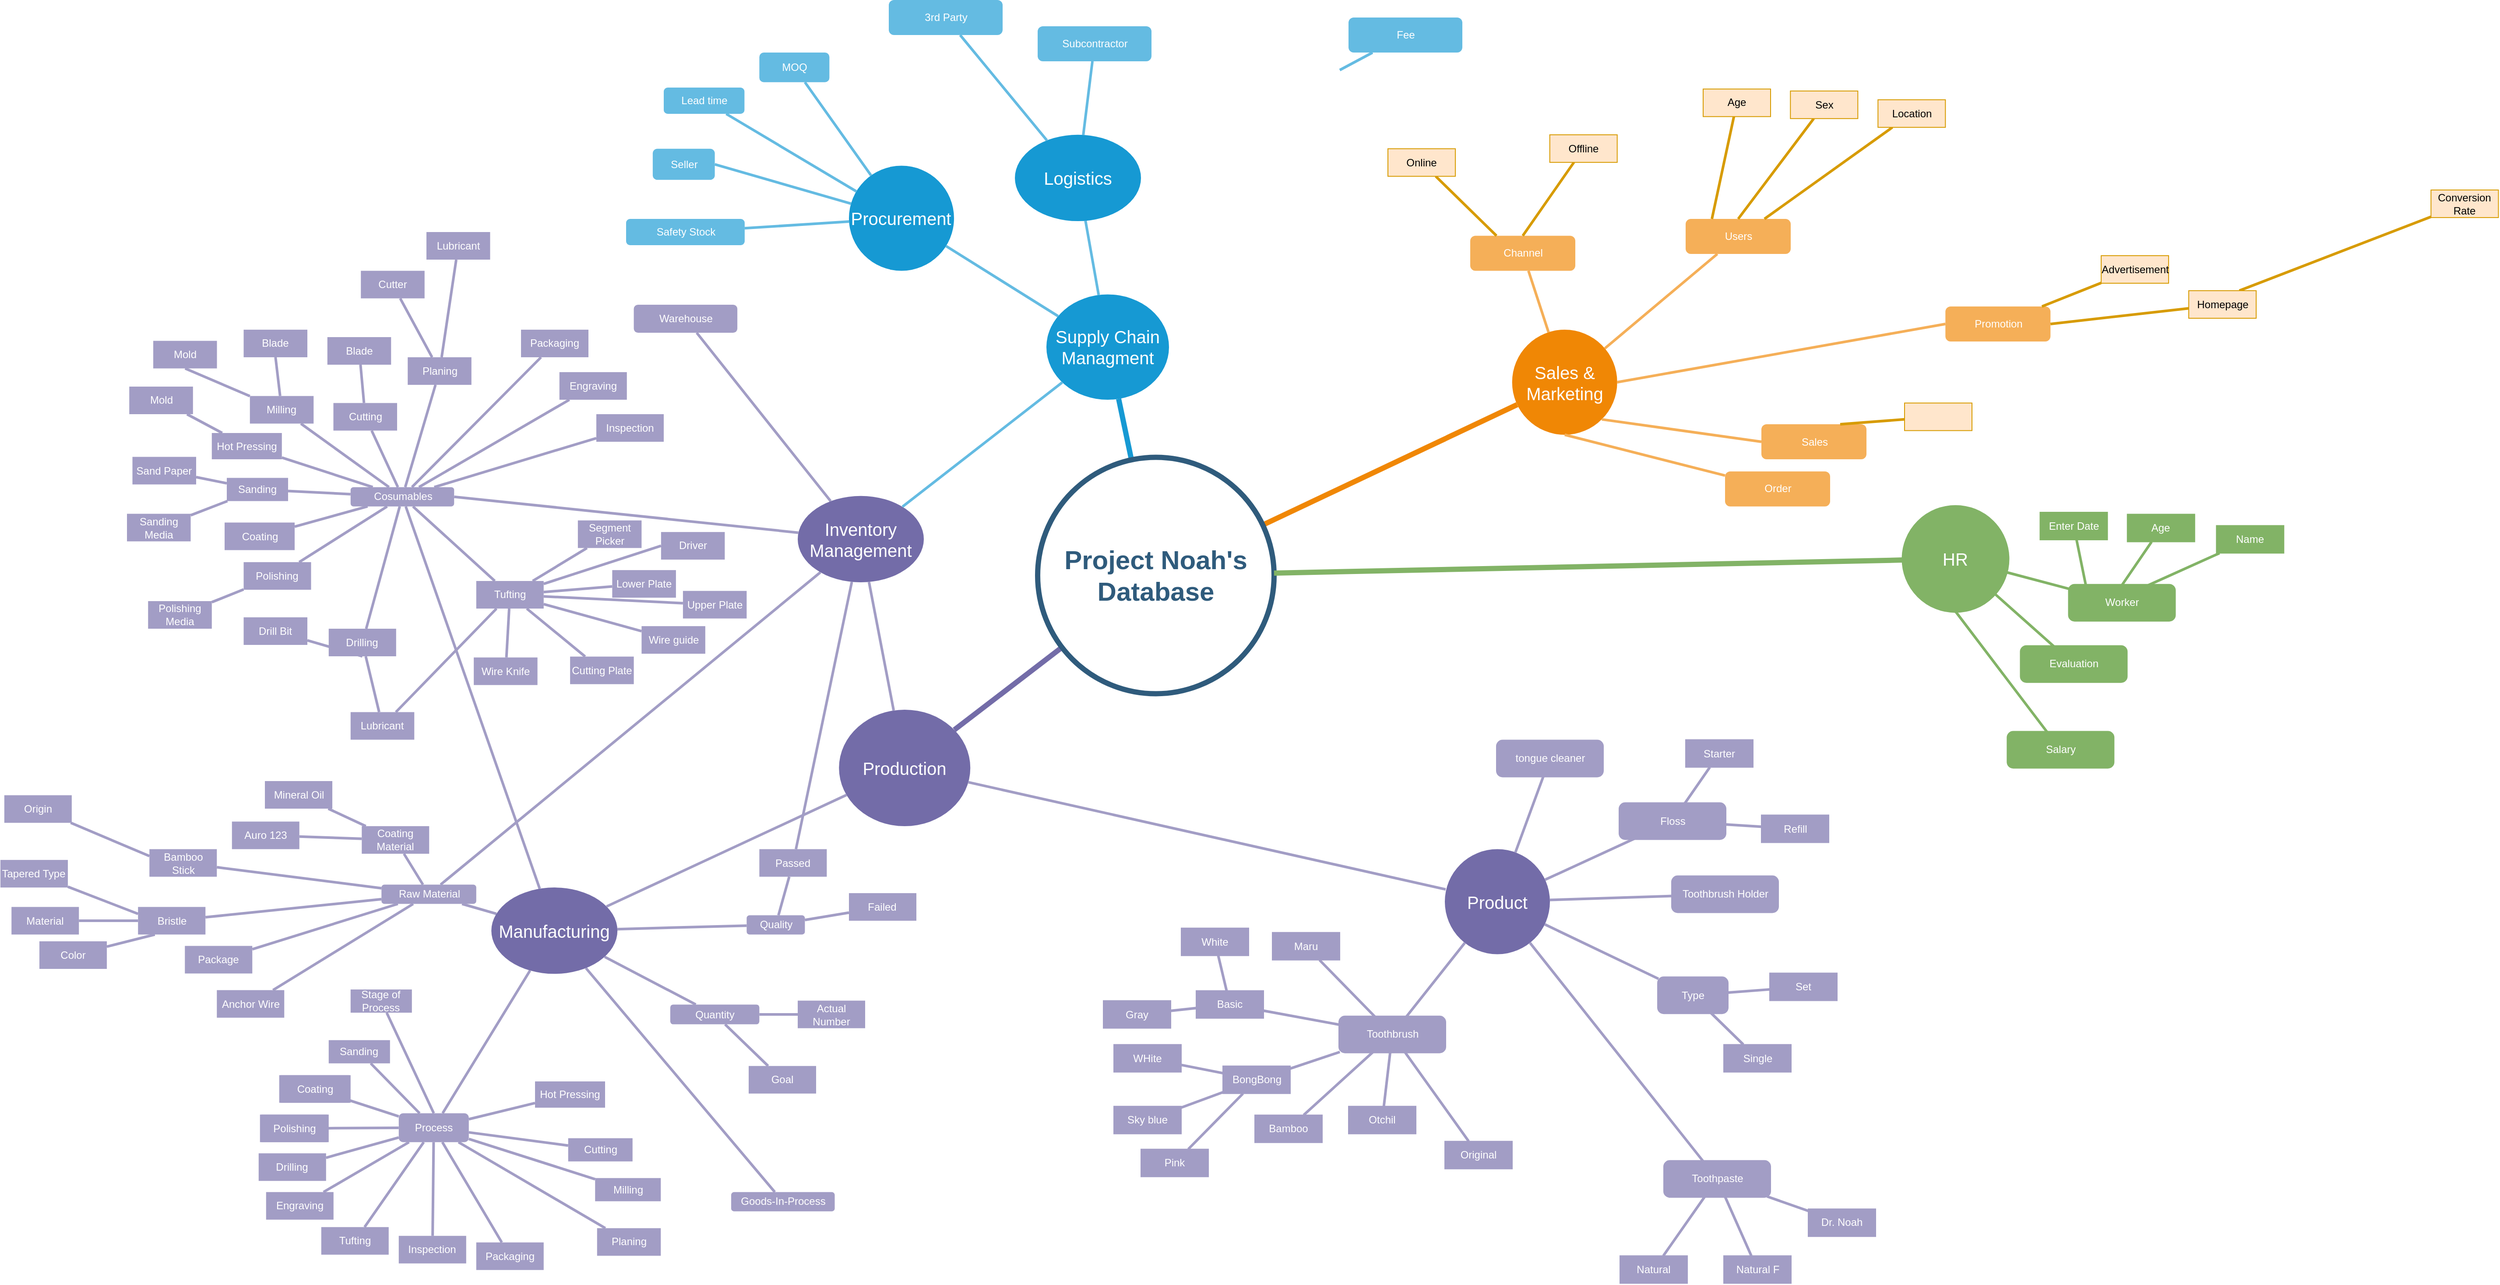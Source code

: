 <mxfile version="13.8.0" type="github">
  <diagram id="JHm264D6n0CTIKpVSH6A" name="Page-1">
    <mxGraphModel dx="2857" dy="1660" grid="1" gridSize="10" guides="1" tooltips="1" connect="1" arrows="1" fold="1" page="1" pageScale="1" pageWidth="1169" pageHeight="827" math="0" shadow="0">
      <root>
        <mxCell id="0" />
        <mxCell id="1" parent="0" />
        <mxCell id="xJqOEVwWxO4FJfJMlqPR-2" value="Procurement" style="ellipse;whiteSpace=wrap;html=1;shadow=0;fontFamily=Helvetica;fontSize=20;fontColor=#FFFFFF;align=center;strokeWidth=3;fillColor=#1699D3;strokeColor=none;" parent="1" vertex="1">
          <mxGeometry x="1044.49" y="339.25" width="120" height="120" as="geometry" />
        </mxCell>
        <mxCell id="xJqOEVwWxO4FJfJMlqPR-3" value="Sales &amp;amp; Marketing" style="ellipse;whiteSpace=wrap;html=1;shadow=0;fontFamily=Helvetica;fontSize=20;fontColor=#FFFFFF;align=center;strokeWidth=3;fillColor=#F08705;strokeColor=none;gradientColor=none;" parent="1" vertex="1">
          <mxGeometry x="1801.85" y="526.5" width="120" height="120" as="geometry" />
        </mxCell>
        <mxCell id="xJqOEVwWxO4FJfJMlqPR-4" style="edgeStyle=none;orthogonalLoop=1;jettySize=auto;html=1;endArrow=none;strokeWidth=3;strokeColor=#A29DC5;" parent="1" source="xJqOEVwWxO4FJfJMlqPR-6" target="xJqOEVwWxO4FJfJMlqPR-195" edge="1">
          <mxGeometry relative="1" as="geometry" />
        </mxCell>
        <mxCell id="xJqOEVwWxO4FJfJMlqPR-5" style="edgeStyle=none;orthogonalLoop=1;jettySize=auto;html=1;endArrow=none;strokeWidth=3;strokeColor=#A29DC5;" parent="1" source="xJqOEVwWxO4FJfJMlqPR-6" target="xJqOEVwWxO4FJfJMlqPR-206" edge="1">
          <mxGeometry relative="1" as="geometry">
            <mxPoint x="1825" y="1212.75" as="sourcePoint" />
          </mxGeometry>
        </mxCell>
        <mxCell id="xJqOEVwWxO4FJfJMlqPR-6" value="Product" style="ellipse;whiteSpace=wrap;html=1;shadow=0;fontFamily=Helvetica;fontSize=20;fontColor=#FFFFFF;align=center;strokeWidth=3;fillColor=#736CA8;strokeColor=none;" parent="1" vertex="1">
          <mxGeometry x="1725" y="1119.75" width="120" height="120" as="geometry" />
        </mxCell>
        <mxCell id="xJqOEVwWxO4FJfJMlqPR-8" style="endArrow=none;strokeWidth=6;strokeColor=#1699D3;html=1;" parent="1" source="xJqOEVwWxO4FJfJMlqPR-51" target="xJqOEVwWxO4FJfJMlqPR-232" edge="1">
          <mxGeometry relative="1" as="geometry" />
        </mxCell>
        <mxCell id="xJqOEVwWxO4FJfJMlqPR-9" style="endArrow=none;strokeWidth=6;strokeColor=#f08705;html=1;" parent="1" source="xJqOEVwWxO4FJfJMlqPR-51" target="xJqOEVwWxO4FJfJMlqPR-3" edge="1">
          <mxGeometry relative="1" as="geometry" />
        </mxCell>
        <mxCell id="xJqOEVwWxO4FJfJMlqPR-11" style="endArrow=none;strokeWidth=6;strokeColor=#736CA8;html=1;" parent="1" source="xJqOEVwWxO4FJfJMlqPR-51" target="xJqOEVwWxO4FJfJMlqPR-52" edge="1">
          <mxGeometry relative="1" as="geometry" />
        </mxCell>
        <mxCell id="xJqOEVwWxO4FJfJMlqPR-13" value="MOQ" style="rounded=1;fillColor=#64BBE2;strokeColor=none;strokeWidth=3;shadow=0;html=1;fontColor=#FFFFFF;" parent="1" vertex="1">
          <mxGeometry x="942.18" y="210" width="80" height="33.92" as="geometry" />
        </mxCell>
        <mxCell id="xJqOEVwWxO4FJfJMlqPR-23" value="" style="edgeStyle=none;endArrow=none;strokeWidth=3;strokeColor=#64BBE2;html=1;" parent="1" source="xJqOEVwWxO4FJfJMlqPR-2" target="xJqOEVwWxO4FJfJMlqPR-13" edge="1">
          <mxGeometry x="590" y="80" width="100" height="100" as="geometry">
            <mxPoint x="590" y="180" as="sourcePoint" />
            <mxPoint x="690" y="80" as="targetPoint" />
          </mxGeometry>
        </mxCell>
        <mxCell id="xJqOEVwWxO4FJfJMlqPR-24" value="" style="edgeStyle=none;endArrow=none;strokeWidth=3;strokeColor=#64BBE2;html=1;" parent="1" source="xJqOEVwWxO4FJfJMlqPR-232" target="YOKvFycXwde4ZtzR-kjh-38" edge="1">
          <mxGeometry x="590" y="80" width="100" height="100" as="geometry">
            <mxPoint x="590" y="180" as="sourcePoint" />
            <mxPoint x="1260" y="328" as="targetPoint" />
          </mxGeometry>
        </mxCell>
        <mxCell id="xJqOEVwWxO4FJfJMlqPR-31" value="Users" style="rounded=1;fillColor=#f5af58;strokeColor=none;strokeWidth=3;shadow=0;html=1;fontColor=#FFFFFF;" parent="1" vertex="1">
          <mxGeometry x="2000" y="400" width="120" height="40" as="geometry" />
        </mxCell>
        <mxCell id="xJqOEVwWxO4FJfJMlqPR-32" value="Channel" style="rounded=1;fillColor=#f5af58;strokeColor=none;strokeWidth=3;shadow=0;html=1;fontColor=#FFFFFF;" parent="1" vertex="1">
          <mxGeometry x="1754" y="419.25" width="120" height="40" as="geometry" />
        </mxCell>
        <mxCell id="xJqOEVwWxO4FJfJMlqPR-33" value="" style="edgeStyle=none;endArrow=none;strokeWidth=3;strokeColor=#F5AF58;html=1;" parent="1" source="xJqOEVwWxO4FJfJMlqPR-3" target="xJqOEVwWxO4FJfJMlqPR-31" edge="1">
          <mxGeometry x="800" y="320" width="100" height="100" as="geometry">
            <mxPoint x="800" y="420" as="sourcePoint" />
            <mxPoint x="900" y="320" as="targetPoint" />
          </mxGeometry>
        </mxCell>
        <mxCell id="xJqOEVwWxO4FJfJMlqPR-34" value="" style="edgeStyle=none;endArrow=none;strokeWidth=3;strokeColor=#F5AF58;html=1;" parent="1" source="xJqOEVwWxO4FJfJMlqPR-3" target="xJqOEVwWxO4FJfJMlqPR-32" edge="1">
          <mxGeometry x="800" y="320" width="100" height="100" as="geometry">
            <mxPoint x="800" y="420" as="sourcePoint" />
            <mxPoint x="900" y="320" as="targetPoint" />
          </mxGeometry>
        </mxCell>
        <mxCell id="xJqOEVwWxO4FJfJMlqPR-35" value="tongue cleaner" style="rounded=1;strokeWidth=3;shadow=0;html=1;fontColor=#FFFFFF;strokeColor=#A29DC5;fillColor=#A29DC5;" parent="1" vertex="1">
          <mxGeometry x="1785" y="996.25" width="120" height="40" as="geometry" />
        </mxCell>
        <mxCell id="xJqOEVwWxO4FJfJMlqPR-36" style="edgeStyle=none;orthogonalLoop=1;jettySize=auto;html=1;endArrow=none;strokeWidth=3;strokeColor=#A29DC5;" parent="1" source="xJqOEVwWxO4FJfJMlqPR-39" target="xJqOEVwWxO4FJfJMlqPR-202" edge="1">
          <mxGeometry relative="1" as="geometry" />
        </mxCell>
        <mxCell id="xJqOEVwWxO4FJfJMlqPR-37" style="edgeStyle=none;orthogonalLoop=1;jettySize=auto;html=1;endArrow=none;strokeWidth=3;strokeColor=#A29DC5;" parent="1" source="xJqOEVwWxO4FJfJMlqPR-39" target="xJqOEVwWxO4FJfJMlqPR-203" edge="1">
          <mxGeometry relative="1" as="geometry" />
        </mxCell>
        <mxCell id="xJqOEVwWxO4FJfJMlqPR-38" style="edgeStyle=none;orthogonalLoop=1;jettySize=auto;html=1;endArrow=none;strokeWidth=3;strokeColor=#A29DC5;" parent="1" source="xJqOEVwWxO4FJfJMlqPR-39" target="xJqOEVwWxO4FJfJMlqPR-204" edge="1">
          <mxGeometry relative="1" as="geometry" />
        </mxCell>
        <mxCell id="xJqOEVwWxO4FJfJMlqPR-39" value="Toothpaste" style="rounded=1;strokeWidth=3;shadow=0;html=1;fontColor=#FFFFFF;strokeColor=#A29DC5;fillColor=#A29DC5;" parent="1" vertex="1">
          <mxGeometry x="1976" y="1476.37" width="120" height="40" as="geometry" />
        </mxCell>
        <mxCell id="xJqOEVwWxO4FJfJMlqPR-40" style="edgeStyle=none;orthogonalLoop=1;jettySize=auto;html=1;endArrow=none;strokeWidth=3;strokeColor=#A29DC5;" parent="1" source="xJqOEVwWxO4FJfJMlqPR-44" target="xJqOEVwWxO4FJfJMlqPR-184" edge="1">
          <mxGeometry relative="1" as="geometry" />
        </mxCell>
        <mxCell id="xJqOEVwWxO4FJfJMlqPR-41" style="edgeStyle=none;orthogonalLoop=1;jettySize=auto;html=1;endArrow=none;strokeWidth=3;strokeColor=#A29DC5;" parent="1" source="xJqOEVwWxO4FJfJMlqPR-44" target="xJqOEVwWxO4FJfJMlqPR-186" edge="1">
          <mxGeometry relative="1" as="geometry" />
        </mxCell>
        <mxCell id="xJqOEVwWxO4FJfJMlqPR-42" style="edgeStyle=none;orthogonalLoop=1;jettySize=auto;html=1;endArrow=none;strokeWidth=3;strokeColor=#A29DC5;" parent="1" source="xJqOEVwWxO4FJfJMlqPR-44" target="xJqOEVwWxO4FJfJMlqPR-200" edge="1">
          <mxGeometry relative="1" as="geometry" />
        </mxCell>
        <mxCell id="xJqOEVwWxO4FJfJMlqPR-43" style="edgeStyle=none;orthogonalLoop=1;jettySize=auto;html=1;endArrow=none;strokeWidth=3;strokeColor=#A29DC5;" parent="1" source="xJqOEVwWxO4FJfJMlqPR-44" target="xJqOEVwWxO4FJfJMlqPR-201" edge="1">
          <mxGeometry relative="1" as="geometry" />
        </mxCell>
        <mxCell id="xJqOEVwWxO4FJfJMlqPR-44" value="Toothbrush" style="rounded=1;strokeWidth=3;shadow=0;html=1;fontColor=#FFFFFF;strokeColor=#A29DC5;fillColor=#A29DC5;" parent="1" vertex="1">
          <mxGeometry x="1605" y="1311.37" width="120" height="40" as="geometry" />
        </mxCell>
        <mxCell id="xJqOEVwWxO4FJfJMlqPR-45" value="Toothbrush Holder" style="rounded=1;strokeWidth=3;shadow=0;html=1;fontColor=#FFFFFF;strokeColor=#A29DC5;fillColor=#A29DC5;" parent="1" vertex="1">
          <mxGeometry x="1985" y="1151.25" width="120" height="40" as="geometry" />
        </mxCell>
        <mxCell id="xJqOEVwWxO4FJfJMlqPR-46" value="" style="edgeStyle=none;endArrow=none;strokeWidth=3;html=1;strokeColor=#A29DC5;" parent="1" source="xJqOEVwWxO4FJfJMlqPR-6" target="xJqOEVwWxO4FJfJMlqPR-35" edge="1">
          <mxGeometry x="455" y="1090.62" width="100" height="100" as="geometry">
            <mxPoint x="455" y="1190.62" as="sourcePoint" />
            <mxPoint x="555" y="1090.62" as="targetPoint" />
          </mxGeometry>
        </mxCell>
        <mxCell id="xJqOEVwWxO4FJfJMlqPR-47" value="" style="edgeStyle=none;endArrow=none;strokeWidth=3;html=1;strokeColor=#A29DC5;" parent="1" source="xJqOEVwWxO4FJfJMlqPR-6" target="xJqOEVwWxO4FJfJMlqPR-39" edge="1">
          <mxGeometry x="455" y="1090.62" width="100" height="100" as="geometry">
            <mxPoint x="455" y="1190.62" as="sourcePoint" />
            <mxPoint x="555" y="1090.62" as="targetPoint" />
          </mxGeometry>
        </mxCell>
        <mxCell id="xJqOEVwWxO4FJfJMlqPR-48" value="" style="edgeStyle=none;endArrow=none;strokeWidth=3;html=1;strokeColor=#A29DC5;" parent="1" source="xJqOEVwWxO4FJfJMlqPR-6" target="xJqOEVwWxO4FJfJMlqPR-44" edge="1">
          <mxGeometry x="455" y="1090.62" width="100" height="100" as="geometry">
            <mxPoint x="455" y="1190.62" as="sourcePoint" />
            <mxPoint x="555" y="1090.62" as="targetPoint" />
          </mxGeometry>
        </mxCell>
        <mxCell id="xJqOEVwWxO4FJfJMlqPR-49" value="" style="edgeStyle=none;endArrow=none;strokeWidth=3;html=1;strokeColor=#A29DC5;" parent="1" source="xJqOEVwWxO4FJfJMlqPR-6" target="xJqOEVwWxO4FJfJMlqPR-45" edge="1">
          <mxGeometry x="455" y="1090.62" width="100" height="100" as="geometry">
            <mxPoint x="455" y="1190.62" as="sourcePoint" />
            <mxPoint x="555" y="1090.62" as="targetPoint" />
          </mxGeometry>
        </mxCell>
        <mxCell id="xJqOEVwWxO4FJfJMlqPR-50" style="edgeStyle=orthogonalEdgeStyle;rounded=0;html=1;exitX=0.75;exitY=0;entryX=0.75;entryY=0;startArrow=none;startFill=0;endArrow=block;endFill=1;jettySize=auto;orthogonalLoop=1;strokeWidth=6;fontSize=20;fontColor=#2F5B7C;strokeColor=#A29DC5;" parent="1" source="xJqOEVwWxO4FJfJMlqPR-44" target="xJqOEVwWxO4FJfJMlqPR-44" edge="1">
          <mxGeometry relative="1" as="geometry" />
        </mxCell>
        <mxCell id="xJqOEVwWxO4FJfJMlqPR-51" value="Project Noah&#39;s Database" style="ellipse;whiteSpace=wrap;html=1;shadow=0;fontFamily=Helvetica;fontSize=30;fontColor=#2F5B7C;align=center;strokeColor=#2F5B7C;strokeWidth=6;fillColor=#FFFFFF;fontStyle=1;gradientColor=none;" parent="1" vertex="1">
          <mxGeometry x="1260" y="672.25" width="270" height="270" as="geometry" />
        </mxCell>
        <mxCell id="xJqOEVwWxO4FJfJMlqPR-52" value="Production" style="ellipse;whiteSpace=wrap;html=1;shadow=0;fontFamily=Helvetica;fontSize=20;fontColor=#FFFFFF;align=center;strokeWidth=3;strokeColor=none;fillColor=#736CA8;" parent="1" vertex="1">
          <mxGeometry x="1033.12" y="960.5" width="150" height="133" as="geometry" />
        </mxCell>
        <mxCell id="xJqOEVwWxO4FJfJMlqPR-53" value="Quality" style="rounded=1;fillColor=#a29dc5;strokeColor=none;strokeWidth=3;shadow=0;html=1;fontColor=#FFFFFF;" parent="1" vertex="1">
          <mxGeometry x="927.68" y="1195.25" width="66.5" height="22" as="geometry" />
        </mxCell>
        <mxCell id="xJqOEVwWxO4FJfJMlqPR-54" value="Process" style="rounded=1;strokeColor=none;strokeWidth=3;shadow=0;html=1;fontColor=#FFFFFF;fillColor=#A29DC5;" parent="1" vertex="1">
          <mxGeometry x="530.38" y="1421.37" width="80" height="33" as="geometry" />
        </mxCell>
        <mxCell id="xJqOEVwWxO4FJfJMlqPR-55" value="" style="edgeStyle=none;endArrow=none;strokeWidth=3;strokeColor=#A29DC5;html=1;" parent="1" source="xJqOEVwWxO4FJfJMlqPR-212" target="xJqOEVwWxO4FJfJMlqPR-53" edge="1">
          <mxGeometry x="-1108.63" y="70.37" width="100" height="100" as="geometry">
            <mxPoint x="824.374" y="1240.623" as="sourcePoint" />
            <mxPoint x="-1008.63" y="70.37" as="targetPoint" />
          </mxGeometry>
        </mxCell>
        <mxCell id="xJqOEVwWxO4FJfJMlqPR-56" value="" style="edgeStyle=none;endArrow=none;strokeWidth=3;strokeColor=#A29DC5;html=1;" parent="1" source="xJqOEVwWxO4FJfJMlqPR-212" target="xJqOEVwWxO4FJfJMlqPR-54" edge="1">
          <mxGeometry x="-1291.25" y="137.75" width="100" height="100" as="geometry">
            <mxPoint x="505.702" y="1207.677" as="sourcePoint" />
            <mxPoint x="-1191.25" y="137.75" as="targetPoint" />
          </mxGeometry>
        </mxCell>
        <mxCell id="xJqOEVwWxO4FJfJMlqPR-57" style="edgeStyle=none;rounded=0;html=1;exitX=0.5;exitY=1;endArrow=none;endFill=0;jettySize=auto;orthogonalLoop=1;strokeColor=#736CA8;strokeWidth=2;fillColor=#64bbe2;fontSize=20;fontColor=#23445D;" parent="1" source="xJqOEVwWxO4FJfJMlqPR-54" target="xJqOEVwWxO4FJfJMlqPR-54" edge="1">
          <mxGeometry relative="1" as="geometry" />
        </mxCell>
        <mxCell id="xJqOEVwWxO4FJfJMlqPR-58" value="Planing" style="rounded=0;whiteSpace=wrap;html=1;fillColor=#A29DC5;strokeColor=none;fontColor=#FFFFFF;" parent="1" vertex="1">
          <mxGeometry x="756.87" y="1552.62" width="72.75" height="31.5" as="geometry" />
        </mxCell>
        <mxCell id="xJqOEVwWxO4FJfJMlqPR-59" value="" style="endArrow=none;html=1;strokeColor=#A29DC5;strokeWidth=3;" parent="1" source="xJqOEVwWxO4FJfJMlqPR-58" target="xJqOEVwWxO4FJfJMlqPR-54" edge="1">
          <mxGeometry width="50" height="50" relative="1" as="geometry">
            <mxPoint x="250.38" y="1511.37" as="sourcePoint" />
            <mxPoint x="300.38" y="1461.37" as="targetPoint" />
          </mxGeometry>
        </mxCell>
        <mxCell id="xJqOEVwWxO4FJfJMlqPR-60" value="Cutting" style="rounded=0;whiteSpace=wrap;html=1;fillColor=#A29DC5;strokeColor=none;fontColor=#FFFFFF;" parent="1" vertex="1">
          <mxGeometry x="723.87" y="1449.87" width="73.5" height="26.5" as="geometry" />
        </mxCell>
        <mxCell id="xJqOEVwWxO4FJfJMlqPR-61" value="" style="endArrow=none;html=1;strokeColor=#A29DC5;strokeWidth=3;" parent="1" source="xJqOEVwWxO4FJfJMlqPR-60" target="xJqOEVwWxO4FJfJMlqPR-54" edge="1">
          <mxGeometry width="50" height="50" relative="1" as="geometry">
            <mxPoint x="260.38" y="1521.37" as="sourcePoint" />
            <mxPoint x="438.88" y="1431.37" as="targetPoint" />
          </mxGeometry>
        </mxCell>
        <mxCell id="xJqOEVwWxO4FJfJMlqPR-62" value="Milling" style="rounded=0;whiteSpace=wrap;html=1;fillColor=#A29DC5;strokeColor=none;fontColor=#FFFFFF;" parent="1" vertex="1">
          <mxGeometry x="754.62" y="1495.37" width="75" height="26.5" as="geometry" />
        </mxCell>
        <mxCell id="xJqOEVwWxO4FJfJMlqPR-63" value="" style="endArrow=none;html=1;strokeColor=#A29DC5;strokeWidth=3;" parent="1" source="xJqOEVwWxO4FJfJMlqPR-62" target="xJqOEVwWxO4FJfJMlqPR-54" edge="1">
          <mxGeometry width="50" height="50" relative="1" as="geometry">
            <mxPoint x="270.38" y="1531.37" as="sourcePoint" />
            <mxPoint x="503.964" y="1424.37" as="targetPoint" />
          </mxGeometry>
        </mxCell>
        <mxCell id="xJqOEVwWxO4FJfJMlqPR-64" value="Hot Pressing" style="rounded=0;whiteSpace=wrap;html=1;fillColor=#A29DC5;strokeColor=none;fontColor=#FFFFFF;" parent="1" vertex="1">
          <mxGeometry x="686" y="1384.99" width="80" height="30" as="geometry" />
        </mxCell>
        <mxCell id="xJqOEVwWxO4FJfJMlqPR-65" value="" style="endArrow=none;html=1;strokeColor=#A29DC5;strokeWidth=3;" parent="1" source="xJqOEVwWxO4FJfJMlqPR-64" target="xJqOEVwWxO4FJfJMlqPR-54" edge="1">
          <mxGeometry width="50" height="50" relative="1" as="geometry">
            <mxPoint x="268.88" y="1587.87" as="sourcePoint" />
            <mxPoint x="478.88" y="1493.111" as="targetPoint" />
          </mxGeometry>
        </mxCell>
        <mxCell id="xJqOEVwWxO4FJfJMlqPR-66" value="Sanding" style="rounded=0;whiteSpace=wrap;html=1;fillColor=#A29DC5;strokeColor=none;fontColor=#FFFFFF;" parent="1" vertex="1">
          <mxGeometry x="450.38" y="1337.87" width="70" height="26.5" as="geometry" />
        </mxCell>
        <mxCell id="xJqOEVwWxO4FJfJMlqPR-67" value="" style="endArrow=none;html=1;strokeColor=#A29DC5;strokeWidth=3;" parent="1" source="xJqOEVwWxO4FJfJMlqPR-66" target="xJqOEVwWxO4FJfJMlqPR-54" edge="1">
          <mxGeometry width="50" height="50" relative="1" as="geometry">
            <mxPoint x="445.88" y="1488.348" as="sourcePoint" />
            <mxPoint x="505.582" y="1464.37" as="targetPoint" />
          </mxGeometry>
        </mxCell>
        <mxCell id="xJqOEVwWxO4FJfJMlqPR-68" value="Coating" style="rounded=0;whiteSpace=wrap;html=1;fillColor=#A29DC5;strokeColor=none;fontColor=#FFFFFF;" parent="1" vertex="1">
          <mxGeometry x="393.88" y="1377.87" width="80" height="31.5" as="geometry" />
        </mxCell>
        <mxCell id="xJqOEVwWxO4FJfJMlqPR-69" value="" style="endArrow=none;html=1;strokeColor=#A29DC5;strokeWidth=3;" parent="1" source="xJqOEVwWxO4FJfJMlqPR-68" target="xJqOEVwWxO4FJfJMlqPR-54" edge="1">
          <mxGeometry width="50" height="50" relative="1" as="geometry">
            <mxPoint x="388.88" y="1526.12" as="sourcePoint" />
            <mxPoint x="514.646" y="1464.37" as="targetPoint" />
          </mxGeometry>
        </mxCell>
        <mxCell id="xJqOEVwWxO4FJfJMlqPR-70" value="Polishing" style="rounded=0;whiteSpace=wrap;html=1;fillColor=#A29DC5;strokeColor=none;fontColor=#FFFFFF;" parent="1" vertex="1">
          <mxGeometry x="371.88" y="1422.87" width="77" height="31.5" as="geometry" />
        </mxCell>
        <mxCell id="xJqOEVwWxO4FJfJMlqPR-71" value="" style="endArrow=none;html=1;strokeColor=#A29DC5;strokeWidth=3;" parent="1" source="xJqOEVwWxO4FJfJMlqPR-70" target="xJqOEVwWxO4FJfJMlqPR-54" edge="1">
          <mxGeometry width="50" height="50" relative="1" as="geometry">
            <mxPoint x="398.88" y="1536.12" as="sourcePoint" />
            <mxPoint x="556.852" y="1464.37" as="targetPoint" />
          </mxGeometry>
        </mxCell>
        <mxCell id="xJqOEVwWxO4FJfJMlqPR-72" value="Drilling" style="rounded=0;whiteSpace=wrap;html=1;fillColor=#A29DC5;strokeColor=none;fontColor=#FFFFFF;" parent="1" vertex="1">
          <mxGeometry x="370.38" y="1467.12" width="77" height="31.5" as="geometry" />
        </mxCell>
        <mxCell id="xJqOEVwWxO4FJfJMlqPR-73" value="Engraving" style="rounded=0;whiteSpace=wrap;html=1;fillColor=#A29DC5;strokeColor=none;fontColor=#FFFFFF;" parent="1" vertex="1">
          <mxGeometry x="378.88" y="1511.37" width="77" height="31.5" as="geometry" />
        </mxCell>
        <mxCell id="xJqOEVwWxO4FJfJMlqPR-74" value="Tufting" style="rounded=0;whiteSpace=wrap;html=1;fillColor=#A29DC5;strokeColor=none;fontColor=#FFFFFF;" parent="1" vertex="1">
          <mxGeometry x="441.88" y="1551.37" width="77" height="31.5" as="geometry" />
        </mxCell>
        <mxCell id="xJqOEVwWxO4FJfJMlqPR-75" value="" style="endArrow=none;html=1;strokeColor=#A29DC5;strokeWidth=3;" parent="1" source="xJqOEVwWxO4FJfJMlqPR-72" target="xJqOEVwWxO4FJfJMlqPR-54" edge="1">
          <mxGeometry width="50" height="50" relative="1" as="geometry">
            <mxPoint x="458.88" y="1448.44" as="sourcePoint" />
            <mxPoint x="540.38" y="1448.057" as="targetPoint" />
          </mxGeometry>
        </mxCell>
        <mxCell id="xJqOEVwWxO4FJfJMlqPR-76" value="" style="endArrow=none;html=1;strokeColor=#A29DC5;strokeWidth=3;" parent="1" source="xJqOEVwWxO4FJfJMlqPR-73" target="xJqOEVwWxO4FJfJMlqPR-54" edge="1">
          <mxGeometry width="50" height="50" relative="1" as="geometry">
            <mxPoint x="457.38" y="1482.142" as="sourcePoint" />
            <mxPoint x="540.38" y="1459.016" as="targetPoint" />
          </mxGeometry>
        </mxCell>
        <mxCell id="xJqOEVwWxO4FJfJMlqPR-77" value="" style="endArrow=none;html=1;strokeColor=#A29DC5;strokeWidth=3;" parent="1" source="xJqOEVwWxO4FJfJMlqPR-74" target="xJqOEVwWxO4FJfJMlqPR-54" edge="1">
          <mxGeometry width="50" height="50" relative="1" as="geometry">
            <mxPoint x="467.38" y="1492.142" as="sourcePoint" />
            <mxPoint x="550.38" y="1469.016" as="targetPoint" />
          </mxGeometry>
        </mxCell>
        <mxCell id="xJqOEVwWxO4FJfJMlqPR-78" value="Inspection" style="rounded=0;whiteSpace=wrap;html=1;fillColor=#A29DC5;strokeColor=none;fontColor=#FFFFFF;" parent="1" vertex="1">
          <mxGeometry x="530.38" y="1561.37" width="77" height="31.5" as="geometry" />
        </mxCell>
        <mxCell id="xJqOEVwWxO4FJfJMlqPR-79" value="Packaging" style="rounded=0;whiteSpace=wrap;html=1;fillColor=#A29DC5;strokeColor=none;fontColor=#FFFFFF;" parent="1" vertex="1">
          <mxGeometry x="618.88" y="1568.87" width="77" height="31.5" as="geometry" />
        </mxCell>
        <mxCell id="xJqOEVwWxO4FJfJMlqPR-80" value="" style="endArrow=none;html=1;strokeColor=#A29DC5;strokeWidth=3;" parent="1" source="xJqOEVwWxO4FJfJMlqPR-78" target="xJqOEVwWxO4FJfJMlqPR-54" edge="1">
          <mxGeometry width="50" height="50" relative="1" as="geometry">
            <mxPoint x="501.347" y="1561.37" as="sourcePoint" />
            <mxPoint x="568.891" y="1464.37" as="targetPoint" />
          </mxGeometry>
        </mxCell>
        <mxCell id="xJqOEVwWxO4FJfJMlqPR-81" value="" style="endArrow=none;html=1;strokeColor=#A29DC5;strokeWidth=3;" parent="1" source="xJqOEVwWxO4FJfJMlqPR-79" target="xJqOEVwWxO4FJfJMlqPR-54" edge="1">
          <mxGeometry width="50" height="50" relative="1" as="geometry">
            <mxPoint x="579.05" y="1571.37" as="sourcePoint" />
            <mxPoint x="580.202" y="1464.37" as="targetPoint" />
          </mxGeometry>
        </mxCell>
        <mxCell id="xJqOEVwWxO4FJfJMlqPR-82" value="Quantity" style="rounded=1;fillColor=#a29dc5;strokeColor=none;strokeWidth=3;shadow=0;html=1;fontColor=#FFFFFF;" parent="1" vertex="1">
          <mxGeometry x="840.43" y="1297.19" width="101.75" height="22.62" as="geometry" />
        </mxCell>
        <mxCell id="xJqOEVwWxO4FJfJMlqPR-83" value="" style="edgeStyle=none;endArrow=none;strokeWidth=3;strokeColor=#A29DC5;html=1;" parent="1" source="xJqOEVwWxO4FJfJMlqPR-212" target="xJqOEVwWxO4FJfJMlqPR-82" edge="1">
          <mxGeometry x="-1098.63" y="80.37" width="100" height="100" as="geometry">
            <mxPoint x="828.24" y="1224.397" as="sourcePoint" />
            <mxPoint x="835.643" y="1266.37" as="targetPoint" />
          </mxGeometry>
        </mxCell>
        <mxCell id="xJqOEVwWxO4FJfJMlqPR-84" value="&lt;span&gt;Passed&lt;/span&gt;" style="rounded=0;whiteSpace=wrap;html=1;fillColor=#A29DC5;strokeColor=none;fontColor=#FFFFFF;" parent="1" vertex="1">
          <mxGeometry x="942.18" y="1119.75" width="77" height="31.5" as="geometry" />
        </mxCell>
        <mxCell id="xJqOEVwWxO4FJfJMlqPR-85" value="Failed" style="rounded=0;whiteSpace=wrap;html=1;fillColor=#A29DC5;strokeColor=none;fontColor=#FFFFFF;" parent="1" vertex="1">
          <mxGeometry x="1044.49" y="1170.0" width="77" height="31.5" as="geometry" />
        </mxCell>
        <mxCell id="xJqOEVwWxO4FJfJMlqPR-86" value="" style="endArrow=none;html=1;strokeColor=#A29DC5;strokeWidth=3;" parent="1" source="xJqOEVwWxO4FJfJMlqPR-84" target="xJqOEVwWxO4FJfJMlqPR-53" edge="1">
          <mxGeometry width="50" height="50" relative="1" as="geometry">
            <mxPoint x="1083.783" y="1506.74" as="sourcePoint" />
            <mxPoint x="1015.902" y="1392.24" as="targetPoint" />
          </mxGeometry>
        </mxCell>
        <mxCell id="xJqOEVwWxO4FJfJMlqPR-87" value="" style="endArrow=none;html=1;strokeColor=#A29DC5;strokeWidth=3;" parent="1" source="xJqOEVwWxO4FJfJMlqPR-85" target="xJqOEVwWxO4FJfJMlqPR-53" edge="1">
          <mxGeometry width="50" height="50" relative="1" as="geometry">
            <mxPoint x="1180.566" y="1555.74" as="sourcePoint" />
            <mxPoint x="1204.453" y="1541.24" as="targetPoint" />
          </mxGeometry>
        </mxCell>
        <mxCell id="xJqOEVwWxO4FJfJMlqPR-88" value="&lt;span&gt;Actual Number&lt;/span&gt;" style="rounded=0;whiteSpace=wrap;html=1;fillColor=#A29DC5;strokeColor=none;fontColor=#FFFFFF;" parent="1" vertex="1">
          <mxGeometry x="986" y="1292.75" width="77" height="31.5" as="geometry" />
        </mxCell>
        <mxCell id="xJqOEVwWxO4FJfJMlqPR-89" value="Goal" style="rounded=0;whiteSpace=wrap;html=1;strokeColor=none;fontColor=#FFFFFF;fillColor=#A29DC5;" parent="1" vertex="1">
          <mxGeometry x="930" y="1367.37" width="77" height="31.5" as="geometry" />
        </mxCell>
        <mxCell id="xJqOEVwWxO4FJfJMlqPR-90" value="" style="endArrow=none;html=1;strokeColor=#A29DC5;strokeWidth=3;" parent="1" source="xJqOEVwWxO4FJfJMlqPR-88" target="xJqOEVwWxO4FJfJMlqPR-82" edge="1">
          <mxGeometry width="50" height="50" relative="1" as="geometry">
            <mxPoint x="1103.783" y="1338.12" as="sourcePoint" />
            <mxPoint x="1200.003" y="1362.62" as="targetPoint" />
          </mxGeometry>
        </mxCell>
        <mxCell id="xJqOEVwWxO4FJfJMlqPR-91" value="" style="endArrow=none;html=1;strokeColor=#A29DC5;strokeWidth=3;" parent="1" source="xJqOEVwWxO4FJfJMlqPR-89" target="xJqOEVwWxO4FJfJMlqPR-82" edge="1">
          <mxGeometry width="50" height="50" relative="1" as="geometry">
            <mxPoint x="1200.566" y="1387.12" as="sourcePoint" />
            <mxPoint x="1231.757" y="1362.62" as="targetPoint" />
          </mxGeometry>
        </mxCell>
        <mxCell id="xJqOEVwWxO4FJfJMlqPR-93" value="" style="edgeStyle=none;endArrow=none;strokeWidth=3;html=1;entryX=0.008;entryY=0.383;entryDx=0;entryDy=0;entryPerimeter=0;strokeColor=#A29DC5;" parent="1" source="xJqOEVwWxO4FJfJMlqPR-52" target="xJqOEVwWxO4FJfJMlqPR-6" edge="1">
          <mxGeometry x="-1098.63" y="80.37" width="100" height="100" as="geometry">
            <mxPoint x="806.997" y="1265.477" as="sourcePoint" />
            <mxPoint x="1680" y="1150" as="targetPoint" />
          </mxGeometry>
        </mxCell>
        <mxCell id="xJqOEVwWxO4FJfJMlqPR-96" value="Goods-In-Process" style="rounded=1;fillColor=#a29dc5;strokeColor=none;strokeWidth=3;shadow=0;html=1;fontColor=#FFFFFF;" parent="1" vertex="1">
          <mxGeometry x="910" y="1511.37" width="118.25" height="22" as="geometry" />
        </mxCell>
        <mxCell id="xJqOEVwWxO4FJfJMlqPR-97" value="" style="edgeStyle=none;endArrow=none;strokeWidth=3;strokeColor=#A29DC5;html=1;" parent="1" source="xJqOEVwWxO4FJfJMlqPR-212" target="xJqOEVwWxO4FJfJMlqPR-96" edge="1">
          <mxGeometry x="-1171.75" y="65.5" width="100" height="100" as="geometry">
            <mxPoint x="715.115" y="1202.587" as="sourcePoint" />
            <mxPoint x="763.48" y="1314" as="targetPoint" />
          </mxGeometry>
        </mxCell>
        <mxCell id="xJqOEVwWxO4FJfJMlqPR-226" style="edgeStyle=none;orthogonalLoop=1;jettySize=auto;html=1;endArrow=none;strokeColor=#A29DC5;strokeWidth=3;" edge="1" parent="1" source="xJqOEVwWxO4FJfJMlqPR-98" target="xJqOEVwWxO4FJfJMlqPR-214">
          <mxGeometry relative="1" as="geometry" />
        </mxCell>
        <mxCell id="xJqOEVwWxO4FJfJMlqPR-98" value="Raw Material" style="rounded=1;fillColor=#a29dc5;strokeColor=none;strokeWidth=3;shadow=0;html=1;fontColor=#FFFFFF;" parent="1" vertex="1">
          <mxGeometry x="510.63" y="1160.25" width="108.25" height="22" as="geometry" />
        </mxCell>
        <mxCell id="xJqOEVwWxO4FJfJMlqPR-99" value="" style="edgeStyle=none;endArrow=none;strokeWidth=3;strokeColor=#A29DC5;html=1;" parent="1" source="xJqOEVwWxO4FJfJMlqPR-212" target="xJqOEVwWxO4FJfJMlqPR-98" edge="1">
          <mxGeometry x="-1161.75" y="75.5" width="100" height="100" as="geometry">
            <mxPoint x="715.006" y="1202.624" as="sourcePoint" />
            <mxPoint x="760.897" y="1309.5" as="targetPoint" />
          </mxGeometry>
        </mxCell>
        <mxCell id="xJqOEVwWxO4FJfJMlqPR-100" value="Bamboo&lt;br&gt;Stick" style="rounded=0;whiteSpace=wrap;html=1;fillColor=#A29DC5;strokeColor=none;fontColor=#FFFFFF;" parent="1" vertex="1">
          <mxGeometry x="245.63" y="1119.75" width="77" height="31.5" as="geometry" />
        </mxCell>
        <mxCell id="xJqOEVwWxO4FJfJMlqPR-101" value="Bristle" style="rounded=0;whiteSpace=wrap;html=1;fillColor=#A29DC5;strokeColor=none;fontColor=#FFFFFF;" parent="1" vertex="1">
          <mxGeometry x="232.63" y="1185.75" width="77" height="31.5" as="geometry" />
        </mxCell>
        <mxCell id="xJqOEVwWxO4FJfJMlqPR-102" value="Package" style="rounded=0;whiteSpace=wrap;html=1;fillColor=#A29DC5;strokeColor=none;fontColor=#FFFFFF;" parent="1" vertex="1">
          <mxGeometry x="286.13" y="1230.25" width="77" height="31.5" as="geometry" />
        </mxCell>
        <mxCell id="xJqOEVwWxO4FJfJMlqPR-103" value="Anchor Wire" style="rounded=0;whiteSpace=wrap;html=1;fillColor=#A29DC5;strokeColor=none;fontColor=#FFFFFF;" parent="1" vertex="1">
          <mxGeometry x="322.63" y="1280.75" width="77" height="31.5" as="geometry" />
        </mxCell>
        <mxCell id="xJqOEVwWxO4FJfJMlqPR-104" value="Coating Material" style="rounded=0;whiteSpace=wrap;html=1;fillColor=#A29DC5;strokeColor=none;fontColor=#FFFFFF;" parent="1" vertex="1">
          <mxGeometry x="488.13" y="1093.5" width="77" height="31.5" as="geometry" />
        </mxCell>
        <mxCell id="xJqOEVwWxO4FJfJMlqPR-105" value="" style="edgeStyle=none;endArrow=none;strokeWidth=3;strokeColor=#A29DC5;html=1;" parent="1" source="xJqOEVwWxO4FJfJMlqPR-98" target="xJqOEVwWxO4FJfJMlqPR-100" edge="1">
          <mxGeometry x="-1417.37" y="-98.75" width="100" height="100" as="geometry">
            <mxPoint x="419.632" y="1022.697" as="sourcePoint" />
            <mxPoint x="412.268" y="1178.25" as="targetPoint" />
          </mxGeometry>
        </mxCell>
        <mxCell id="xJqOEVwWxO4FJfJMlqPR-106" value="" style="edgeStyle=none;endArrow=none;strokeWidth=3;strokeColor=#A29DC5;html=1;" parent="1" source="xJqOEVwWxO4FJfJMlqPR-98" target="xJqOEVwWxO4FJfJMlqPR-101" edge="1">
          <mxGeometry x="-1528.87" y="24.68" width="100" height="100" as="geometry">
            <mxPoint x="260.681" y="1291.68" as="sourcePoint" />
            <mxPoint x="211.13" y="1273.25" as="targetPoint" />
          </mxGeometry>
        </mxCell>
        <mxCell id="xJqOEVwWxO4FJfJMlqPR-107" value="" style="edgeStyle=none;endArrow=none;strokeWidth=3;strokeColor=#A29DC5;html=1;" parent="1" source="xJqOEVwWxO4FJfJMlqPR-98" target="xJqOEVwWxO4FJfJMlqPR-102" edge="1">
          <mxGeometry x="-1397.37" y="-78.75" width="100" height="100" as="geometry">
            <mxPoint x="392.181" y="1188.25" as="sourcePoint" />
            <mxPoint x="342.63" y="1169.82" as="targetPoint" />
          </mxGeometry>
        </mxCell>
        <mxCell id="xJqOEVwWxO4FJfJMlqPR-108" value="" style="edgeStyle=none;endArrow=none;strokeWidth=3;strokeColor=#A29DC5;html=1;" parent="1" source="xJqOEVwWxO4FJfJMlqPR-104" target="xJqOEVwWxO4FJfJMlqPR-98" edge="1">
          <mxGeometry x="-1387.37" y="-68.75" width="100" height="100" as="geometry">
            <mxPoint x="402.181" y="1198.25" as="sourcePoint" />
            <mxPoint x="352.63" y="1179.82" as="targetPoint" />
          </mxGeometry>
        </mxCell>
        <mxCell id="xJqOEVwWxO4FJfJMlqPR-109" value="" style="edgeStyle=none;endArrow=none;strokeWidth=3;strokeColor=#A29DC5;html=1;" parent="1" source="xJqOEVwWxO4FJfJMlqPR-98" target="xJqOEVwWxO4FJfJMlqPR-103" edge="1">
          <mxGeometry x="-1377.37" y="-58.75" width="100" height="100" as="geometry">
            <mxPoint x="412.181" y="1208.25" as="sourcePoint" />
            <mxPoint x="362.63" y="1189.82" as="targetPoint" />
          </mxGeometry>
        </mxCell>
        <mxCell id="xJqOEVwWxO4FJfJMlqPR-110" style="edgeStyle=none;orthogonalLoop=1;jettySize=auto;html=1;endArrow=none;strokeColor=#A29DC5;strokeWidth=3;" parent="1" source="xJqOEVwWxO4FJfJMlqPR-114" target="xJqOEVwWxO4FJfJMlqPR-155" edge="1">
          <mxGeometry relative="1" as="geometry" />
        </mxCell>
        <mxCell id="xJqOEVwWxO4FJfJMlqPR-111" style="edgeStyle=none;orthogonalLoop=1;jettySize=auto;html=1;endArrow=none;strokeColor=#A29DC5;strokeWidth=3;" parent="1" source="xJqOEVwWxO4FJfJMlqPR-114" target="xJqOEVwWxO4FJfJMlqPR-153" edge="1">
          <mxGeometry relative="1" as="geometry" />
        </mxCell>
        <mxCell id="xJqOEVwWxO4FJfJMlqPR-112" style="edgeStyle=none;orthogonalLoop=1;jettySize=auto;html=1;endArrow=none;strokeColor=#A29DC5;strokeWidth=3;" parent="1" source="xJqOEVwWxO4FJfJMlqPR-114" target="xJqOEVwWxO4FJfJMlqPR-148" edge="1">
          <mxGeometry relative="1" as="geometry" />
        </mxCell>
        <mxCell id="xJqOEVwWxO4FJfJMlqPR-113" style="edgeStyle=none;orthogonalLoop=1;jettySize=auto;html=1;endArrow=none;strokeColor=#A29DC5;strokeWidth=3;" parent="1" source="xJqOEVwWxO4FJfJMlqPR-114" target="xJqOEVwWxO4FJfJMlqPR-149" edge="1">
          <mxGeometry relative="1" as="geometry" />
        </mxCell>
        <mxCell id="xJqOEVwWxO4FJfJMlqPR-225" style="edgeStyle=none;orthogonalLoop=1;jettySize=auto;html=1;exitX=1;exitY=0.5;exitDx=0;exitDy=0;endArrow=none;strokeColor=#A29DC5;strokeWidth=3;" edge="1" parent="1" source="xJqOEVwWxO4FJfJMlqPR-114" target="xJqOEVwWxO4FJfJMlqPR-214">
          <mxGeometry relative="1" as="geometry" />
        </mxCell>
        <mxCell id="xJqOEVwWxO4FJfJMlqPR-114" value="Cosumables" style="rounded=1;fillColor=#a29dc5;strokeColor=none;strokeWidth=3;shadow=0;html=1;fontColor=#FFFFFF;" parent="1" vertex="1">
          <mxGeometry x="475.38" y="706.33" width="118.25" height="22" as="geometry" />
        </mxCell>
        <mxCell id="xJqOEVwWxO4FJfJMlqPR-115" value="" style="edgeStyle=none;endArrow=none;strokeWidth=3;strokeColor=#A29DC5;html=1;" parent="1" source="xJqOEVwWxO4FJfJMlqPR-212" target="xJqOEVwWxO4FJfJMlqPR-114" edge="1">
          <mxGeometry x="-1171.75" y="65.5" width="100" height="100" as="geometry">
            <mxPoint x="759.667" y="1120.192" as="sourcePoint" />
            <mxPoint x="864.547" y="1090.12" as="targetPoint" />
          </mxGeometry>
        </mxCell>
        <mxCell id="xJqOEVwWxO4FJfJMlqPR-116" value="Auro 123" style="rounded=0;whiteSpace=wrap;html=1;fillColor=#A29DC5;strokeColor=none;fontColor=#FFFFFF;" parent="1" vertex="1">
          <mxGeometry x="339.88" y="1088.25" width="77" height="31.5" as="geometry" />
        </mxCell>
        <mxCell id="xJqOEVwWxO4FJfJMlqPR-117" value="Mineral Oil" style="rounded=0;whiteSpace=wrap;html=1;fillColor=#A29DC5;strokeColor=none;fontColor=#FFFFFF;" parent="1" vertex="1">
          <mxGeometry x="377.51" y="1042" width="77" height="31.5" as="geometry" />
        </mxCell>
        <mxCell id="xJqOEVwWxO4FJfJMlqPR-118" value="" style="edgeStyle=none;endArrow=none;strokeWidth=3;strokeColor=#A29DC5;html=1;" parent="1" source="xJqOEVwWxO4FJfJMlqPR-116" target="xJqOEVwWxO4FJfJMlqPR-104" edge="1">
          <mxGeometry x="-1377.37" y="-58.75" width="100" height="100" as="geometry">
            <mxPoint x="470.905" y="1234.75" as="sourcePoint" />
            <mxPoint x="426.055" y="1200.25" as="targetPoint" />
          </mxGeometry>
        </mxCell>
        <mxCell id="xJqOEVwWxO4FJfJMlqPR-119" value="" style="edgeStyle=none;endArrow=none;strokeWidth=3;strokeColor=#A29DC5;html=1;" parent="1" source="xJqOEVwWxO4FJfJMlqPR-117" target="xJqOEVwWxO4FJfJMlqPR-104" edge="1">
          <mxGeometry x="-1460.49" y="-59.37" width="100" height="100" as="geometry">
            <mxPoint x="404.906" y="1292.63" as="sourcePoint" />
            <mxPoint x="400.244" y="1255.63" as="targetPoint" />
          </mxGeometry>
        </mxCell>
        <mxCell id="xJqOEVwWxO4FJfJMlqPR-120" style="edgeStyle=none;orthogonalLoop=1;jettySize=auto;html=1;endArrow=none;strokeColor=#A29DC5;strokeWidth=3;" parent="1" source="xJqOEVwWxO4FJfJMlqPR-121" target="xJqOEVwWxO4FJfJMlqPR-171" edge="1">
          <mxGeometry relative="1" as="geometry" />
        </mxCell>
        <mxCell id="xJqOEVwWxO4FJfJMlqPR-121" value="Planing" style="rounded=0;whiteSpace=wrap;html=1;fillColor=#A29DC5;strokeColor=none;fontColor=#FFFFFF;" parent="1" vertex="1">
          <mxGeometry x="540.62" y="558" width="72.75" height="31.5" as="geometry" />
        </mxCell>
        <mxCell id="xJqOEVwWxO4FJfJMlqPR-122" value="" style="edgeStyle=none;endArrow=none;strokeWidth=3;strokeColor=#A29DC5;html=1;" parent="1" source="xJqOEVwWxO4FJfJMlqPR-121" target="xJqOEVwWxO4FJfJMlqPR-114" edge="1">
          <mxGeometry x="-1359.75" y="-163" width="100" height="100" as="geometry">
            <mxPoint x="524.441" y="842.812" as="sourcePoint" />
            <mxPoint x="589.761" y="730" as="targetPoint" />
          </mxGeometry>
        </mxCell>
        <mxCell id="xJqOEVwWxO4FJfJMlqPR-123" value="Cutter" style="rounded=0;whiteSpace=wrap;html=1;fillColor=#A29DC5;strokeColor=none;fontColor=#FFFFFF;" parent="1" vertex="1">
          <mxGeometry x="487.12" y="459.25" width="72.75" height="31.5" as="geometry" />
        </mxCell>
        <mxCell id="xJqOEVwWxO4FJfJMlqPR-124" value="" style="edgeStyle=none;endArrow=none;strokeWidth=3;strokeColor=#A29DC5;html=1;" parent="1" source="xJqOEVwWxO4FJfJMlqPR-123" target="xJqOEVwWxO4FJfJMlqPR-121" edge="1">
          <mxGeometry x="-1389.25" y="-157.75" width="100" height="100" as="geometry">
            <mxPoint x="642.479" y="658.25" as="sourcePoint" />
            <mxPoint x="573.489" y="703.25" as="targetPoint" />
          </mxGeometry>
        </mxCell>
        <mxCell id="xJqOEVwWxO4FJfJMlqPR-125" value="Cutting" style="rounded=0;whiteSpace=wrap;html=1;fillColor=#A29DC5;strokeColor=none;fontColor=#FFFFFF;" parent="1" vertex="1">
          <mxGeometry x="455.75" y="610.25" width="72.75" height="31.5" as="geometry" />
        </mxCell>
        <mxCell id="xJqOEVwWxO4FJfJMlqPR-126" value="" style="edgeStyle=none;endArrow=none;strokeWidth=3;strokeColor=#A29DC5;html=1;" parent="1" source="xJqOEVwWxO4FJfJMlqPR-125" target="xJqOEVwWxO4FJfJMlqPR-114" edge="1">
          <mxGeometry x="-1349.75" y="-153" width="100" height="100" as="geometry">
            <mxPoint x="672.75" y="691.707" as="sourcePoint" />
            <mxPoint x="627.007" y="708" as="targetPoint" />
          </mxGeometry>
        </mxCell>
        <mxCell id="xJqOEVwWxO4FJfJMlqPR-127" value="Blade" style="rounded=0;whiteSpace=wrap;html=1;fillColor=#A29DC5;strokeColor=none;fontColor=#FFFFFF;" parent="1" vertex="1">
          <mxGeometry x="448.88" y="535" width="72.75" height="31.5" as="geometry" />
        </mxCell>
        <mxCell id="xJqOEVwWxO4FJfJMlqPR-128" value="" style="edgeStyle=none;endArrow=none;strokeWidth=3;strokeColor=#A29DC5;html=1;" parent="1" source="xJqOEVwWxO4FJfJMlqPR-127" target="xJqOEVwWxO4FJfJMlqPR-125" edge="1">
          <mxGeometry x="-1339.75" y="-143" width="100" height="100" as="geometry">
            <mxPoint x="612.928" y="674.5" as="sourcePoint" />
            <mxPoint x="600.279" y="708" as="targetPoint" />
          </mxGeometry>
        </mxCell>
        <mxCell id="xJqOEVwWxO4FJfJMlqPR-129" value="Milling" style="rounded=0;whiteSpace=wrap;html=1;fillColor=#A29DC5;strokeColor=none;fontColor=#FFFFFF;" parent="1" vertex="1">
          <mxGeometry x="360.38" y="602.25" width="72.75" height="31.5" as="geometry" />
        </mxCell>
        <mxCell id="xJqOEVwWxO4FJfJMlqPR-130" value="" style="edgeStyle=none;endArrow=none;strokeWidth=3;strokeColor=#A29DC5;html=1;" parent="1" source="xJqOEVwWxO4FJfJMlqPR-129" target="xJqOEVwWxO4FJfJMlqPR-114" edge="1">
          <mxGeometry x="-1395.75" y="-143" width="100" height="100" as="geometry">
            <mxPoint x="556.928" y="674.5" as="sourcePoint" />
            <mxPoint x="544.279" y="708" as="targetPoint" />
          </mxGeometry>
        </mxCell>
        <mxCell id="xJqOEVwWxO4FJfJMlqPR-131" style="edgeStyle=none;orthogonalLoop=1;jettySize=auto;html=1;exitX=0.5;exitY=1;exitDx=0;exitDy=0;endArrow=none;strokeColor=#A29DC5;strokeWidth=3;" parent="1" source="xJqOEVwWxO4FJfJMlqPR-132" target="xJqOEVwWxO4FJfJMlqPR-129" edge="1">
          <mxGeometry relative="1" as="geometry" />
        </mxCell>
        <mxCell id="xJqOEVwWxO4FJfJMlqPR-132" value="Blade" style="rounded=0;whiteSpace=wrap;html=1;fillColor=#A29DC5;strokeColor=none;fontColor=#FFFFFF;" parent="1" vertex="1">
          <mxGeometry x="353.25" y="526.5" width="72.75" height="31.5" as="geometry" />
        </mxCell>
        <mxCell id="xJqOEVwWxO4FJfJMlqPR-133" style="edgeStyle=none;orthogonalLoop=1;jettySize=auto;html=1;exitX=0.5;exitY=1;exitDx=0;exitDy=0;endArrow=none;strokeColor=#A29DC5;strokeWidth=3;" parent="1" source="xJqOEVwWxO4FJfJMlqPR-134" target="xJqOEVwWxO4FJfJMlqPR-129" edge="1">
          <mxGeometry relative="1" as="geometry" />
        </mxCell>
        <mxCell id="xJqOEVwWxO4FJfJMlqPR-134" value="Mold" style="rounded=0;whiteSpace=wrap;html=1;fillColor=#A29DC5;strokeColor=none;fontColor=#FFFFFF;" parent="1" vertex="1">
          <mxGeometry x="250" y="539.25" width="72.75" height="31.5" as="geometry" />
        </mxCell>
        <mxCell id="xJqOEVwWxO4FJfJMlqPR-137" value="Coating" style="rounded=0;whiteSpace=wrap;html=1;fillColor=#A29DC5;strokeColor=none;fontColor=#FFFFFF;" parent="1" vertex="1">
          <mxGeometry x="395.38" y="1377.87" width="80" height="31.5" as="geometry" />
        </mxCell>
        <mxCell id="xJqOEVwWxO4FJfJMlqPR-138" value="Polishing" style="rounded=0;whiteSpace=wrap;html=1;fillColor=#A29DC5;strokeColor=none;fontColor=#FFFFFF;" parent="1" vertex="1">
          <mxGeometry x="373.38" y="1422.87" width="77" height="31.5" as="geometry" />
        </mxCell>
        <mxCell id="xJqOEVwWxO4FJfJMlqPR-139" value="Packaging" style="rounded=0;whiteSpace=wrap;html=1;fillColor=#A29DC5;strokeColor=none;fontColor=#FFFFFF;" parent="1" vertex="1">
          <mxGeometry x="670" y="526.5" width="77" height="31.5" as="geometry" />
        </mxCell>
        <mxCell id="xJqOEVwWxO4FJfJMlqPR-140" style="edgeStyle=none;orthogonalLoop=1;jettySize=auto;html=1;endArrow=none;strokeColor=#A29DC5;strokeWidth=3;" parent="1" source="xJqOEVwWxO4FJfJMlqPR-141" target="xJqOEVwWxO4FJfJMlqPR-114" edge="1">
          <mxGeometry relative="1" as="geometry" />
        </mxCell>
        <mxCell id="xJqOEVwWxO4FJfJMlqPR-141" value="Inspection" style="rounded=0;whiteSpace=wrap;html=1;fillColor=#A29DC5;strokeColor=none;fontColor=#FFFFFF;" parent="1" vertex="1">
          <mxGeometry x="756" y="623" width="77" height="31.5" as="geometry" />
        </mxCell>
        <mxCell id="xJqOEVwWxO4FJfJMlqPR-142" style="edgeStyle=none;orthogonalLoop=1;jettySize=auto;html=1;endArrow=none;strokeColor=#A29DC5;strokeWidth=3;" parent="1" source="xJqOEVwWxO4FJfJMlqPR-148" target="xJqOEVwWxO4FJfJMlqPR-170" edge="1">
          <mxGeometry relative="1" as="geometry" />
        </mxCell>
        <mxCell id="xJqOEVwWxO4FJfJMlqPR-143" style="edgeStyle=none;orthogonalLoop=1;jettySize=auto;html=1;endArrow=none;strokeColor=#A29DC5;strokeWidth=3;" parent="1" source="xJqOEVwWxO4FJfJMlqPR-148" target="xJqOEVwWxO4FJfJMlqPR-172" edge="1">
          <mxGeometry relative="1" as="geometry" />
        </mxCell>
        <mxCell id="xJqOEVwWxO4FJfJMlqPR-144" style="edgeStyle=none;orthogonalLoop=1;jettySize=auto;html=1;endArrow=none;strokeColor=#A29DC5;strokeWidth=3;" parent="1" source="xJqOEVwWxO4FJfJMlqPR-148" target="xJqOEVwWxO4FJfJMlqPR-173" edge="1">
          <mxGeometry relative="1" as="geometry" />
        </mxCell>
        <mxCell id="xJqOEVwWxO4FJfJMlqPR-145" style="edgeStyle=none;orthogonalLoop=1;jettySize=auto;html=1;endArrow=none;strokeColor=#A29DC5;strokeWidth=3;" parent="1" source="xJqOEVwWxO4FJfJMlqPR-148" target="xJqOEVwWxO4FJfJMlqPR-174" edge="1">
          <mxGeometry relative="1" as="geometry" />
        </mxCell>
        <mxCell id="xJqOEVwWxO4FJfJMlqPR-146" style="edgeStyle=none;orthogonalLoop=1;jettySize=auto;html=1;endArrow=none;strokeColor=#A29DC5;strokeWidth=3;" parent="1" source="xJqOEVwWxO4FJfJMlqPR-148" target="xJqOEVwWxO4FJfJMlqPR-175" edge="1">
          <mxGeometry relative="1" as="geometry" />
        </mxCell>
        <mxCell id="xJqOEVwWxO4FJfJMlqPR-147" style="edgeStyle=none;orthogonalLoop=1;jettySize=auto;html=1;endArrow=none;strokeColor=#A29DC5;strokeWidth=3;" parent="1" source="xJqOEVwWxO4FJfJMlqPR-148" target="xJqOEVwWxO4FJfJMlqPR-180" edge="1">
          <mxGeometry relative="1" as="geometry" />
        </mxCell>
        <mxCell id="xJqOEVwWxO4FJfJMlqPR-148" value="Tufting" style="rounded=0;whiteSpace=wrap;html=1;fillColor=#A29DC5;strokeColor=none;fontColor=#FFFFFF;" parent="1" vertex="1">
          <mxGeometry x="618.88" y="813.5" width="77" height="31.5" as="geometry" />
        </mxCell>
        <mxCell id="xJqOEVwWxO4FJfJMlqPR-149" value="Engraving" style="rounded=0;whiteSpace=wrap;html=1;fillColor=#A29DC5;strokeColor=none;fontColor=#FFFFFF;" parent="1" vertex="1">
          <mxGeometry x="713.87" y="575" width="77" height="31.5" as="geometry" />
        </mxCell>
        <mxCell id="xJqOEVwWxO4FJfJMlqPR-150" style="edgeStyle=none;orthogonalLoop=1;jettySize=auto;html=1;exitX=0.5;exitY=1;exitDx=0;exitDy=0;endArrow=none;strokeColor=#A29DC5;strokeWidth=3;" parent="1" source="xJqOEVwWxO4FJfJMlqPR-153" target="xJqOEVwWxO4FJfJMlqPR-169" edge="1">
          <mxGeometry relative="1" as="geometry" />
        </mxCell>
        <mxCell id="xJqOEVwWxO4FJfJMlqPR-151" style="edgeStyle=none;orthogonalLoop=1;jettySize=auto;html=1;endArrow=none;strokeColor=#A29DC5;strokeWidth=3;" parent="1" source="xJqOEVwWxO4FJfJMlqPR-153" target="xJqOEVwWxO4FJfJMlqPR-170" edge="1">
          <mxGeometry relative="1" as="geometry" />
        </mxCell>
        <mxCell id="xJqOEVwWxO4FJfJMlqPR-152" style="edgeStyle=none;orthogonalLoop=1;jettySize=auto;html=1;endArrow=none;strokeColor=#A29DC5;strokeWidth=3;" parent="1" source="xJqOEVwWxO4FJfJMlqPR-114" target="xJqOEVwWxO4FJfJMlqPR-139" edge="1">
          <mxGeometry relative="1" as="geometry" />
        </mxCell>
        <mxCell id="xJqOEVwWxO4FJfJMlqPR-153" value="Drilling" style="rounded=0;whiteSpace=wrap;html=1;fillColor=#A29DC5;strokeColor=none;fontColor=#FFFFFF;" parent="1" vertex="1">
          <mxGeometry x="450.38" y="868" width="77" height="31.5" as="geometry" />
        </mxCell>
        <mxCell id="xJqOEVwWxO4FJfJMlqPR-154" style="edgeStyle=none;orthogonalLoop=1;jettySize=auto;html=1;endArrow=none;strokeColor=#A29DC5;strokeWidth=3;" parent="1" source="xJqOEVwWxO4FJfJMlqPR-155" target="xJqOEVwWxO4FJfJMlqPR-168" edge="1">
          <mxGeometry relative="1" as="geometry">
            <mxPoint x="626.75" y="812.75" as="targetPoint" />
          </mxGeometry>
        </mxCell>
        <mxCell id="xJqOEVwWxO4FJfJMlqPR-155" value="Polishing" style="rounded=0;whiteSpace=wrap;html=1;fillColor=#A29DC5;strokeColor=none;fontColor=#FFFFFF;" parent="1" vertex="1">
          <mxGeometry x="353.25" y="792" width="77" height="31.5" as="geometry" />
        </mxCell>
        <mxCell id="xJqOEVwWxO4FJfJMlqPR-156" style="edgeStyle=none;orthogonalLoop=1;jettySize=auto;html=1;endArrow=none;strokeColor=#A29DC5;strokeWidth=3;" parent="1" source="xJqOEVwWxO4FJfJMlqPR-157" target="xJqOEVwWxO4FJfJMlqPR-114" edge="1">
          <mxGeometry relative="1" as="geometry" />
        </mxCell>
        <mxCell id="xJqOEVwWxO4FJfJMlqPR-157" value="Coating" style="rounded=0;whiteSpace=wrap;html=1;fillColor=#A29DC5;strokeColor=none;fontColor=#FFFFFF;" parent="1" vertex="1">
          <mxGeometry x="331.5" y="746.75" width="80" height="31.5" as="geometry" />
        </mxCell>
        <mxCell id="xJqOEVwWxO4FJfJMlqPR-158" style="edgeStyle=none;orthogonalLoop=1;jettySize=auto;html=1;endArrow=none;strokeColor=#A29DC5;strokeWidth=3;" parent="1" source="xJqOEVwWxO4FJfJMlqPR-161" target="xJqOEVwWxO4FJfJMlqPR-114" edge="1">
          <mxGeometry relative="1" as="geometry" />
        </mxCell>
        <mxCell id="xJqOEVwWxO4FJfJMlqPR-159" style="edgeStyle=none;orthogonalLoop=1;jettySize=auto;html=1;endArrow=none;strokeColor=#A29DC5;strokeWidth=3;" parent="1" source="xJqOEVwWxO4FJfJMlqPR-161" target="xJqOEVwWxO4FJfJMlqPR-166" edge="1">
          <mxGeometry relative="1" as="geometry" />
        </mxCell>
        <mxCell id="xJqOEVwWxO4FJfJMlqPR-160" style="edgeStyle=none;orthogonalLoop=1;jettySize=auto;html=1;endArrow=none;strokeColor=#A29DC5;strokeWidth=3;" parent="1" source="xJqOEVwWxO4FJfJMlqPR-161" target="xJqOEVwWxO4FJfJMlqPR-167" edge="1">
          <mxGeometry relative="1" as="geometry" />
        </mxCell>
        <mxCell id="xJqOEVwWxO4FJfJMlqPR-161" value="Sanding" style="rounded=0;whiteSpace=wrap;html=1;fillColor=#A29DC5;strokeColor=none;fontColor=#FFFFFF;" parent="1" vertex="1">
          <mxGeometry x="334" y="695.75" width="70" height="26.5" as="geometry" />
        </mxCell>
        <mxCell id="xJqOEVwWxO4FJfJMlqPR-162" style="edgeStyle=none;orthogonalLoop=1;jettySize=auto;html=1;endArrow=none;strokeColor=#A29DC5;strokeWidth=3;" parent="1" source="xJqOEVwWxO4FJfJMlqPR-163" target="xJqOEVwWxO4FJfJMlqPR-114" edge="1">
          <mxGeometry relative="1" as="geometry" />
        </mxCell>
        <mxCell id="xJqOEVwWxO4FJfJMlqPR-163" value="Hot Pressing" style="rounded=0;whiteSpace=wrap;html=1;fillColor=#A29DC5;strokeColor=none;fontColor=#FFFFFF;" parent="1" vertex="1">
          <mxGeometry x="316.88" y="644.5" width="80" height="30" as="geometry" />
        </mxCell>
        <mxCell id="xJqOEVwWxO4FJfJMlqPR-164" style="edgeStyle=none;orthogonalLoop=1;jettySize=auto;html=1;endArrow=none;strokeColor=#A29DC5;strokeWidth=3;" parent="1" source="xJqOEVwWxO4FJfJMlqPR-165" target="xJqOEVwWxO4FJfJMlqPR-163" edge="1">
          <mxGeometry relative="1" as="geometry" />
        </mxCell>
        <mxCell id="xJqOEVwWxO4FJfJMlqPR-165" value="Mold" style="rounded=0;whiteSpace=wrap;html=1;fillColor=#A29DC5;strokeColor=none;fontColor=#FFFFFF;" parent="1" vertex="1">
          <mxGeometry x="222.63" y="591.5" width="72.75" height="31.5" as="geometry" />
        </mxCell>
        <mxCell id="xJqOEVwWxO4FJfJMlqPR-166" value="Sand Paper" style="rounded=0;whiteSpace=wrap;html=1;fillColor=#A29DC5;strokeColor=none;fontColor=#FFFFFF;" parent="1" vertex="1">
          <mxGeometry x="226.25" y="671.75" width="72.75" height="31.5" as="geometry" />
        </mxCell>
        <mxCell id="xJqOEVwWxO4FJfJMlqPR-167" value="Sanding Media" style="rounded=0;whiteSpace=wrap;html=1;fillColor=#A29DC5;strokeColor=none;fontColor=#FFFFFF;" parent="1" vertex="1">
          <mxGeometry x="220" y="736.75" width="72.75" height="31.5" as="geometry" />
        </mxCell>
        <mxCell id="xJqOEVwWxO4FJfJMlqPR-168" value="Polishing Media" style="rounded=0;whiteSpace=wrap;html=1;fillColor=#A29DC5;strokeColor=none;fontColor=#FFFFFF;" parent="1" vertex="1">
          <mxGeometry x="244.13" y="836.5" width="72.75" height="31.5" as="geometry" />
        </mxCell>
        <mxCell id="xJqOEVwWxO4FJfJMlqPR-169" value="Drill Bit" style="rounded=0;whiteSpace=wrap;html=1;fillColor=#A29DC5;strokeColor=none;fontColor=#FFFFFF;" parent="1" vertex="1">
          <mxGeometry x="353.25" y="855" width="72.75" height="31.5" as="geometry" />
        </mxCell>
        <mxCell id="xJqOEVwWxO4FJfJMlqPR-170" value="Lubricant" style="rounded=0;whiteSpace=wrap;html=1;fillColor=#A29DC5;strokeColor=none;fontColor=#FFFFFF;" parent="1" vertex="1">
          <mxGeometry x="475.38" y="963.25" width="72.75" height="31.5" as="geometry" />
        </mxCell>
        <mxCell id="xJqOEVwWxO4FJfJMlqPR-171" value="Lubricant" style="rounded=0;whiteSpace=wrap;html=1;fillColor=#A29DC5;strokeColor=none;fontColor=#FFFFFF;" parent="1" vertex="1">
          <mxGeometry x="561.99" y="415" width="72.75" height="31.5" as="geometry" />
        </mxCell>
        <mxCell id="xJqOEVwWxO4FJfJMlqPR-172" value="Wire Knife" style="rounded=0;whiteSpace=wrap;html=1;fillColor=#A29DC5;strokeColor=none;fontColor=#FFFFFF;" parent="1" vertex="1">
          <mxGeometry x="616.05" y="900.83" width="72.75" height="31.5" as="geometry" />
        </mxCell>
        <mxCell id="xJqOEVwWxO4FJfJMlqPR-173" value="Cutting Plate" style="rounded=0;whiteSpace=wrap;html=1;fillColor=#A29DC5;strokeColor=none;fontColor=#FFFFFF;" parent="1" vertex="1">
          <mxGeometry x="726.05" y="899.83" width="72.75" height="31.5" as="geometry" />
        </mxCell>
        <mxCell id="xJqOEVwWxO4FJfJMlqPR-174" value="Wire guide" style="rounded=0;whiteSpace=wrap;html=1;fillColor=#A29DC5;strokeColor=none;fontColor=#FFFFFF;" parent="1" vertex="1">
          <mxGeometry x="807.68" y="865.08" width="72.75" height="31.5" as="geometry" />
        </mxCell>
        <mxCell id="xJqOEVwWxO4FJfJMlqPR-175" value="Upper Plate" style="rounded=0;whiteSpace=wrap;html=1;fillColor=#A29DC5;strokeColor=none;fontColor=#FFFFFF;" parent="1" vertex="1">
          <mxGeometry x="854.93" y="824.83" width="72.75" height="31.5" as="geometry" />
        </mxCell>
        <mxCell id="xJqOEVwWxO4FJfJMlqPR-176" style="edgeStyle=none;orthogonalLoop=1;jettySize=auto;html=1;endArrow=none;strokeColor=#A29DC5;strokeWidth=3;" parent="1" source="xJqOEVwWxO4FJfJMlqPR-177" target="xJqOEVwWxO4FJfJMlqPR-148" edge="1">
          <mxGeometry relative="1" as="geometry" />
        </mxCell>
        <mxCell id="xJqOEVwWxO4FJfJMlqPR-177" value="Lower Plate" style="rounded=0;whiteSpace=wrap;html=1;fillColor=#A29DC5;strokeColor=none;fontColor=#FFFFFF;" parent="1" vertex="1">
          <mxGeometry x="774.18" y="801.08" width="72.75" height="31.5" as="geometry" />
        </mxCell>
        <mxCell id="xJqOEVwWxO4FJfJMlqPR-178" style="edgeStyle=none;orthogonalLoop=1;jettySize=auto;html=1;exitX=0;exitY=0.5;exitDx=0;exitDy=0;endArrow=none;strokeColor=#A29DC5;strokeWidth=3;" parent="1" source="xJqOEVwWxO4FJfJMlqPR-179" target="xJqOEVwWxO4FJfJMlqPR-148" edge="1">
          <mxGeometry relative="1" as="geometry" />
        </mxCell>
        <mxCell id="xJqOEVwWxO4FJfJMlqPR-179" value="Driver" style="rounded=0;whiteSpace=wrap;html=1;fillColor=#A29DC5;strokeColor=none;fontColor=#FFFFFF;" parent="1" vertex="1">
          <mxGeometry x="829.93" y="757.58" width="72.75" height="31.5" as="geometry" />
        </mxCell>
        <mxCell id="xJqOEVwWxO4FJfJMlqPR-180" value="Segment Picker" style="rounded=0;whiteSpace=wrap;html=1;fillColor=#A29DC5;strokeColor=none;fontColor=#FFFFFF;" parent="1" vertex="1">
          <mxGeometry x="734.93" y="744.33" width="72.75" height="31.5" as="geometry" />
        </mxCell>
        <mxCell id="xJqOEVwWxO4FJfJMlqPR-181" style="edgeStyle=none;orthogonalLoop=1;jettySize=auto;html=1;endArrow=none;strokeWidth=3;strokeColor=#A29DC5;" parent="1" source="xJqOEVwWxO4FJfJMlqPR-182" target="xJqOEVwWxO4FJfJMlqPR-44" edge="1">
          <mxGeometry relative="1" as="geometry" />
        </mxCell>
        <mxCell id="xJqOEVwWxO4FJfJMlqPR-182" value="Maru" style="rounded=0;whiteSpace=wrap;html=1;fontColor=#FFFFFF;strokeColor=#A29DC5;fillColor=#A29DC5;" parent="1" vertex="1">
          <mxGeometry x="1528" y="1214.87" width="77" height="31.5" as="geometry" />
        </mxCell>
        <mxCell id="xJqOEVwWxO4FJfJMlqPR-183" style="edgeStyle=none;orthogonalLoop=1;jettySize=auto;html=1;endArrow=none;strokeWidth=3;strokeColor=#A29DC5;" parent="1" source="xJqOEVwWxO4FJfJMlqPR-184" target="xJqOEVwWxO4FJfJMlqPR-189" edge="1">
          <mxGeometry relative="1" as="geometry" />
        </mxCell>
        <mxCell id="xJqOEVwWxO4FJfJMlqPR-184" value="Basic" style="rounded=0;whiteSpace=wrap;html=1;fontColor=#FFFFFF;strokeColor=#A29DC5;fillColor=#A29DC5;" parent="1" vertex="1">
          <mxGeometry x="1441" y="1281.37" width="77" height="31.5" as="geometry" />
        </mxCell>
        <mxCell id="xJqOEVwWxO4FJfJMlqPR-185" style="edgeStyle=none;orthogonalLoop=1;jettySize=auto;html=1;endArrow=none;strokeWidth=3;strokeColor=#A29DC5;" parent="1" source="xJqOEVwWxO4FJfJMlqPR-186" target="xJqOEVwWxO4FJfJMlqPR-190" edge="1">
          <mxGeometry relative="1" as="geometry" />
        </mxCell>
        <mxCell id="xJqOEVwWxO4FJfJMlqPR-186" value="BongBong" style="rounded=0;whiteSpace=wrap;html=1;fontColor=#FFFFFF;strokeColor=#A29DC5;fillColor=#A29DC5;" parent="1" vertex="1">
          <mxGeometry x="1471.5" y="1367.37" width="77" height="31.5" as="geometry" />
        </mxCell>
        <mxCell id="xJqOEVwWxO4FJfJMlqPR-187" style="edgeStyle=none;orthogonalLoop=1;jettySize=auto;html=1;endArrow=none;strokeWidth=3;strokeColor=#A29DC5;" parent="1" source="xJqOEVwWxO4FJfJMlqPR-188" target="xJqOEVwWxO4FJfJMlqPR-184" edge="1">
          <mxGeometry relative="1" as="geometry" />
        </mxCell>
        <mxCell id="xJqOEVwWxO4FJfJMlqPR-188" value="White" style="rounded=0;whiteSpace=wrap;html=1;fontColor=#FFFFFF;strokeColor=#A29DC5;fillColor=#A29DC5;" parent="1" vertex="1">
          <mxGeometry x="1424" y="1209.87" width="77" height="31.5" as="geometry" />
        </mxCell>
        <mxCell id="xJqOEVwWxO4FJfJMlqPR-189" value="Gray" style="rounded=0;whiteSpace=wrap;html=1;fontColor=#FFFFFF;strokeColor=#A29DC5;fillColor=#A29DC5;" parent="1" vertex="1">
          <mxGeometry x="1335" y="1292.75" width="77" height="31.5" as="geometry" />
        </mxCell>
        <mxCell id="xJqOEVwWxO4FJfJMlqPR-190" value="WHite" style="rounded=0;whiteSpace=wrap;html=1;fontColor=#FFFFFF;strokeColor=#A29DC5;fillColor=#A29DC5;" parent="1" vertex="1">
          <mxGeometry x="1347" y="1342.87" width="77" height="31.5" as="geometry" />
        </mxCell>
        <mxCell id="xJqOEVwWxO4FJfJMlqPR-191" style="edgeStyle=none;orthogonalLoop=1;jettySize=auto;html=1;endArrow=none;strokeWidth=3;strokeColor=#A29DC5;" parent="1" source="xJqOEVwWxO4FJfJMlqPR-192" target="xJqOEVwWxO4FJfJMlqPR-186" edge="1">
          <mxGeometry relative="1" as="geometry" />
        </mxCell>
        <mxCell id="xJqOEVwWxO4FJfJMlqPR-192" value="Sky blue" style="rounded=0;whiteSpace=wrap;html=1;fontColor=#FFFFFF;strokeColor=#A29DC5;fillColor=#A29DC5;" parent="1" vertex="1">
          <mxGeometry x="1347" y="1413.37" width="77" height="31.5" as="geometry" />
        </mxCell>
        <mxCell id="xJqOEVwWxO4FJfJMlqPR-193" style="edgeStyle=none;orthogonalLoop=1;jettySize=auto;html=1;endArrow=none;strokeWidth=3;strokeColor=#A29DC5;" parent="1" source="xJqOEVwWxO4FJfJMlqPR-194" target="xJqOEVwWxO4FJfJMlqPR-186" edge="1">
          <mxGeometry relative="1" as="geometry" />
        </mxCell>
        <mxCell id="xJqOEVwWxO4FJfJMlqPR-194" value="Pink" style="rounded=0;whiteSpace=wrap;html=1;fontColor=#FFFFFF;strokeColor=#A29DC5;fillColor=#A29DC5;" parent="1" vertex="1">
          <mxGeometry x="1378" y="1462.37" width="77" height="31.5" as="geometry" />
        </mxCell>
        <mxCell id="xJqOEVwWxO4FJfJMlqPR-195" value="Floss" style="rounded=1;strokeWidth=3;shadow=0;html=1;fontColor=#FFFFFF;strokeColor=#A29DC5;fillColor=#A29DC5;" parent="1" vertex="1">
          <mxGeometry x="1925" y="1067.75" width="120" height="40" as="geometry" />
        </mxCell>
        <mxCell id="xJqOEVwWxO4FJfJMlqPR-196" style="edgeStyle=none;orthogonalLoop=1;jettySize=auto;html=1;endArrow=none;strokeWidth=3;strokeColor=#A29DC5;" parent="1" source="xJqOEVwWxO4FJfJMlqPR-197" target="xJqOEVwWxO4FJfJMlqPR-195" edge="1">
          <mxGeometry relative="1" as="geometry" />
        </mxCell>
        <mxCell id="xJqOEVwWxO4FJfJMlqPR-197" value="Starter" style="rounded=0;whiteSpace=wrap;html=1;fontColor=#FFFFFF;strokeColor=#A29DC5;fillColor=#A29DC5;" parent="1" vertex="1">
          <mxGeometry x="2000" y="994.75" width="77" height="31.5" as="geometry" />
        </mxCell>
        <mxCell id="xJqOEVwWxO4FJfJMlqPR-198" style="edgeStyle=none;orthogonalLoop=1;jettySize=auto;html=1;endArrow=none;strokeWidth=3;strokeColor=#A29DC5;" parent="1" source="xJqOEVwWxO4FJfJMlqPR-199" target="xJqOEVwWxO4FJfJMlqPR-195" edge="1">
          <mxGeometry relative="1" as="geometry" />
        </mxCell>
        <mxCell id="xJqOEVwWxO4FJfJMlqPR-199" value="Refill" style="rounded=0;whiteSpace=wrap;html=1;fontColor=#FFFFFF;strokeColor=#A29DC5;fillColor=#A29DC5;" parent="1" vertex="1">
          <mxGeometry x="2086.5" y="1080.75" width="77" height="31.5" as="geometry" />
        </mxCell>
        <mxCell id="xJqOEVwWxO4FJfJMlqPR-200" value="Bamboo" style="rounded=0;whiteSpace=wrap;html=1;fontColor=#FFFFFF;strokeColor=#A29DC5;fillColor=#A29DC5;" parent="1" vertex="1">
          <mxGeometry x="1508" y="1423.37" width="77" height="31.5" as="geometry" />
        </mxCell>
        <mxCell id="xJqOEVwWxO4FJfJMlqPR-201" value="Otchil" style="rounded=0;whiteSpace=wrap;html=1;fontColor=#FFFFFF;strokeColor=#A29DC5;fillColor=#A29DC5;" parent="1" vertex="1">
          <mxGeometry x="1615" y="1413.37" width="77" height="31.5" as="geometry" />
        </mxCell>
        <mxCell id="xJqOEVwWxO4FJfJMlqPR-202" value="Natural" style="rounded=0;whiteSpace=wrap;html=1;fontColor=#FFFFFF;strokeColor=#A29DC5;fillColor=#A29DC5;" parent="1" vertex="1">
          <mxGeometry x="1925" y="1584.12" width="77" height="31.5" as="geometry" />
        </mxCell>
        <mxCell id="xJqOEVwWxO4FJfJMlqPR-203" value="Natural F" style="rounded=0;whiteSpace=wrap;html=1;fontColor=#FFFFFF;strokeColor=#A29DC5;fillColor=#A29DC5;" parent="1" vertex="1">
          <mxGeometry x="2043.5" y="1584.12" width="77" height="31.5" as="geometry" />
        </mxCell>
        <mxCell id="xJqOEVwWxO4FJfJMlqPR-204" value="Dr. Noah" style="rounded=0;whiteSpace=wrap;html=1;fontColor=#FFFFFF;strokeColor=#A29DC5;fillColor=#A29DC5;" parent="1" vertex="1">
          <mxGeometry x="2140" y="1530.62" width="77" height="31.5" as="geometry" />
        </mxCell>
        <mxCell id="xJqOEVwWxO4FJfJMlqPR-205" style="edgeStyle=none;orthogonalLoop=1;jettySize=auto;html=1;endArrow=none;strokeWidth=3;strokeColor=#A29DC5;" parent="1" source="xJqOEVwWxO4FJfJMlqPR-206" target="xJqOEVwWxO4FJfJMlqPR-211" edge="1">
          <mxGeometry relative="1" as="geometry" />
        </mxCell>
        <mxCell id="xJqOEVwWxO4FJfJMlqPR-206" value="Type" style="rounded=1;strokeWidth=3;shadow=0;html=1;fontColor=#FFFFFF;strokeColor=#A29DC5;fillColor=#A29DC5;" parent="1" vertex="1">
          <mxGeometry x="1969" y="1266.62" width="78.5" height="40" as="geometry" />
        </mxCell>
        <mxCell id="xJqOEVwWxO4FJfJMlqPR-207" style="edgeStyle=none;orthogonalLoop=1;jettySize=auto;html=1;endArrow=none;strokeWidth=3;strokeColor=#A29DC5;" parent="1" source="xJqOEVwWxO4FJfJMlqPR-208" target="xJqOEVwWxO4FJfJMlqPR-44" edge="1">
          <mxGeometry relative="1" as="geometry" />
        </mxCell>
        <mxCell id="xJqOEVwWxO4FJfJMlqPR-208" value="Original" style="rounded=0;whiteSpace=wrap;html=1;fontColor=#FFFFFF;strokeColor=#A29DC5;fillColor=#A29DC5;" parent="1" vertex="1">
          <mxGeometry x="1725" y="1453.37" width="77" height="31.5" as="geometry" />
        </mxCell>
        <mxCell id="xJqOEVwWxO4FJfJMlqPR-209" style="edgeStyle=none;orthogonalLoop=1;jettySize=auto;html=1;endArrow=none;strokeWidth=3;strokeColor=#A29DC5;" parent="1" source="xJqOEVwWxO4FJfJMlqPR-210" target="xJqOEVwWxO4FJfJMlqPR-206" edge="1">
          <mxGeometry relative="1" as="geometry" />
        </mxCell>
        <mxCell id="xJqOEVwWxO4FJfJMlqPR-210" value="Set" style="rounded=0;whiteSpace=wrap;html=1;fontColor=#FFFFFF;strokeColor=#A29DC5;fillColor=#A29DC5;" parent="1" vertex="1">
          <mxGeometry x="2096" y="1261.25" width="77" height="31.5" as="geometry" />
        </mxCell>
        <mxCell id="xJqOEVwWxO4FJfJMlqPR-211" value="Single" style="rounded=0;whiteSpace=wrap;html=1;fontColor=#FFFFFF;strokeColor=#A29DC5;fillColor=#A29DC5;" parent="1" vertex="1">
          <mxGeometry x="2043.5" y="1342.87" width="77" height="31.5" as="geometry" />
        </mxCell>
        <mxCell id="xJqOEVwWxO4FJfJMlqPR-212" value="Manufacturing" style="ellipse;whiteSpace=wrap;html=1;shadow=0;fontFamily=Helvetica;fontSize=20;fontColor=#FFFFFF;align=center;strokeWidth=3;fillColor=#736ca8;strokeColor=none;" parent="1" vertex="1">
          <mxGeometry x="636.12" y="1163.56" width="144" height="98.62" as="geometry" />
        </mxCell>
        <mxCell id="xJqOEVwWxO4FJfJMlqPR-213" value="" style="edgeStyle=none;endArrow=none;strokeWidth=3;html=1;strokeColor=#A29DC5;" parent="1" source="xJqOEVwWxO4FJfJMlqPR-52" target="xJqOEVwWxO4FJfJMlqPR-212" edge="1">
          <mxGeometry x="-1291.25" y="137.75" width="100" height="100" as="geometry">
            <mxPoint x="942.839" y="1102.886" as="sourcePoint" />
            <mxPoint x="455.504" y="1342.12" as="targetPoint" />
          </mxGeometry>
        </mxCell>
        <mxCell id="xJqOEVwWxO4FJfJMlqPR-229" style="edgeStyle=none;orthogonalLoop=1;jettySize=auto;html=1;endArrow=none;strokeColor=#A29DC5;strokeWidth=3;" edge="1" parent="1" source="xJqOEVwWxO4FJfJMlqPR-214" target="xJqOEVwWxO4FJfJMlqPR-84">
          <mxGeometry relative="1" as="geometry" />
        </mxCell>
        <mxCell id="xJqOEVwWxO4FJfJMlqPR-231" style="edgeStyle=none;orthogonalLoop=1;jettySize=auto;html=1;endArrow=none;strokeColor=#A29DC5;strokeWidth=3;" edge="1" parent="1" source="xJqOEVwWxO4FJfJMlqPR-214" target="xJqOEVwWxO4FJfJMlqPR-230">
          <mxGeometry relative="1" as="geometry" />
        </mxCell>
        <mxCell id="xJqOEVwWxO4FJfJMlqPR-214" value="Inventory Management" style="ellipse;whiteSpace=wrap;html=1;shadow=0;fontFamily=Helvetica;fontSize=20;fontColor=#FFFFFF;align=center;strokeWidth=3;fillColor=#736ca8;strokeColor=none;" parent="1" vertex="1">
          <mxGeometry x="986" y="716.38" width="144" height="98.62" as="geometry" />
        </mxCell>
        <mxCell id="xJqOEVwWxO4FJfJMlqPR-215" value="" style="edgeStyle=none;endArrow=none;strokeWidth=3;strokeColor=#A29DC5;html=1;" parent="1" source="xJqOEVwWxO4FJfJMlqPR-52" target="xJqOEVwWxO4FJfJMlqPR-214" edge="1">
          <mxGeometry x="-1281.25" y="147.75" width="100" height="100" as="geometry">
            <mxPoint x="1051.57" y="1067.665" as="sourcePoint" />
            <mxPoint x="777.788" y="1195.273" as="targetPoint" />
          </mxGeometry>
        </mxCell>
        <mxCell id="YOKvFycXwde4ZtzR-kjh-1" value="HR" style="ellipse;whiteSpace=wrap;html=1;shadow=0;fontFamily=Helvetica;fontSize=20;align=center;strokeWidth=3;strokeColor=#82b366;fillColor=#82B366;fontColor=#FFFFFF;" vertex="1" parent="1">
          <mxGeometry x="2248.23" y="728.33" width="120" height="120" as="geometry" />
        </mxCell>
        <mxCell id="YOKvFycXwde4ZtzR-kjh-2" style="endArrow=none;strokeWidth=6;html=1;fillColor=#d5e8d4;strokeColor=#82B366;" edge="1" target="YOKvFycXwde4ZtzR-kjh-1" parent="1" source="xJqOEVwWxO4FJfJMlqPR-51">
          <mxGeometry relative="1" as="geometry">
            <mxPoint x="1490" y="903" as="sourcePoint" />
          </mxGeometry>
        </mxCell>
        <mxCell id="YOKvFycXwde4ZtzR-kjh-3" value="Worker" style="rounded=1;strokeColor=#82b366;strokeWidth=3;shadow=0;html=1;fillColor=#82B366;fontColor=#FFFFFF;" vertex="1" parent="1">
          <mxGeometry x="2438.23" y="818.33" width="120" height="40" as="geometry" />
        </mxCell>
        <mxCell id="YOKvFycXwde4ZtzR-kjh-4" value="Evaluation" style="rounded=1;strokeColor=#82b366;strokeWidth=3;shadow=0;html=1;fillColor=#82B366;fontColor=#FFFFFF;" vertex="1" parent="1">
          <mxGeometry x="2383.23" y="888.33" width="120" height="40" as="geometry" />
        </mxCell>
        <mxCell id="YOKvFycXwde4ZtzR-kjh-5" value="" style="edgeStyle=none;endArrow=none;strokeWidth=3;strokeColor=#82b366;html=1;fillColor=#d5e8d4;" edge="1" source="YOKvFycXwde4ZtzR-kjh-1" target="YOKvFycXwde4ZtzR-kjh-3" parent="1">
          <mxGeometry x="1148.23" y="508.33" width="100" height="100" as="geometry">
            <mxPoint x="1148.23" y="608.33" as="sourcePoint" />
            <mxPoint x="1248.23" y="508.33" as="targetPoint" />
          </mxGeometry>
        </mxCell>
        <mxCell id="YOKvFycXwde4ZtzR-kjh-6" value="" style="edgeStyle=none;endArrow=none;strokeWidth=3;strokeColor=#82b366;html=1;fillColor=#d5e8d4;" edge="1" source="YOKvFycXwde4ZtzR-kjh-1" target="YOKvFycXwde4ZtzR-kjh-4" parent="1">
          <mxGeometry x="1148.23" y="508.33" width="100" height="100" as="geometry">
            <mxPoint x="1148.23" y="608.33" as="sourcePoint" />
            <mxPoint x="1248.23" y="508.33" as="targetPoint" />
          </mxGeometry>
        </mxCell>
        <mxCell id="YOKvFycXwde4ZtzR-kjh-7" style="edgeStyle=none;orthogonalLoop=1;jettySize=auto;html=1;endArrow=none;strokeColor=#82b366;strokeWidth=3;fillColor=#d5e8d4;entryX=0.5;entryY=0;entryDx=0;entryDy=0;" edge="1" source="YOKvFycXwde4ZtzR-kjh-8" parent="1" target="YOKvFycXwde4ZtzR-kjh-3">
          <mxGeometry relative="1" as="geometry">
            <mxPoint x="2503.231" y="810.25" as="targetPoint" />
          </mxGeometry>
        </mxCell>
        <mxCell id="YOKvFycXwde4ZtzR-kjh-8" value="Age" style="rounded=0;whiteSpace=wrap;html=1;strokeColor=#82b366;fillColor=#82B366;fontColor=#FFFFFF;" vertex="1" parent="1">
          <mxGeometry x="2504.38" y="737.25" width="77" height="31.5" as="geometry" />
        </mxCell>
        <mxCell id="YOKvFycXwde4ZtzR-kjh-9" style="edgeStyle=none;orthogonalLoop=1;jettySize=auto;html=1;endArrow=none;strokeColor=#82b366;strokeWidth=3;fillColor=#d5e8d4;entryX=0.156;entryY=-0.008;entryDx=0;entryDy=0;entryPerimeter=0;" edge="1" source="YOKvFycXwde4ZtzR-kjh-10" parent="1" target="YOKvFycXwde4ZtzR-kjh-3">
          <mxGeometry relative="1" as="geometry">
            <mxPoint x="2463.23" y="912.58" as="targetPoint" />
          </mxGeometry>
        </mxCell>
        <mxCell id="YOKvFycXwde4ZtzR-kjh-10" value="Enter Date" style="rounded=0;whiteSpace=wrap;html=1;strokeColor=#82b366;fillColor=#82B366;fontColor=#FFFFFF;" vertex="1" parent="1">
          <mxGeometry x="2404.73" y="735" width="77" height="31.5" as="geometry" />
        </mxCell>
        <mxCell id="YOKvFycXwde4ZtzR-kjh-11" value="Order" style="rounded=1;fillColor=#f5af58;strokeColor=none;strokeWidth=3;shadow=0;html=1;fontColor=#FFFFFF;" vertex="1" parent="1">
          <mxGeometry x="2045.0" y="688.33" width="120" height="40" as="geometry" />
        </mxCell>
        <mxCell id="YOKvFycXwde4ZtzR-kjh-12" value="" style="edgeStyle=none;endArrow=none;strokeWidth=3;strokeColor=#F5AF58;html=1;exitX=0.5;exitY=1;exitDx=0;exitDy=0;" edge="1" target="YOKvFycXwde4ZtzR-kjh-11" parent="1" source="xJqOEVwWxO4FJfJMlqPR-3">
          <mxGeometry x="901.08" y="419.07" width="100" height="100" as="geometry">
            <mxPoint x="2089.995" y="646.497" as="sourcePoint" />
            <mxPoint x="1001.08" y="419.07" as="targetPoint" />
          </mxGeometry>
        </mxCell>
        <mxCell id="YOKvFycXwde4ZtzR-kjh-13" style="edgeStyle=none;orthogonalLoop=1;jettySize=auto;html=1;endArrow=none;strokeColor=#d79b00;strokeWidth=3;fillColor=#ffe6cc;entryX=0.5;entryY=0;entryDx=0;entryDy=0;" edge="1" source="YOKvFycXwde4ZtzR-kjh-16" parent="1" target="xJqOEVwWxO4FJfJMlqPR-32">
          <mxGeometry relative="1" as="geometry">
            <mxPoint x="1916.85" y="396.67" as="targetPoint" />
          </mxGeometry>
        </mxCell>
        <mxCell id="YOKvFycXwde4ZtzR-kjh-14" style="edgeStyle=none;orthogonalLoop=1;jettySize=auto;html=1;endArrow=none;strokeColor=#d79b00;strokeWidth=3;fillColor=#ffe6cc;entryX=0.25;entryY=0;entryDx=0;entryDy=0;" edge="1" source="YOKvFycXwde4ZtzR-kjh-15" parent="1" target="xJqOEVwWxO4FJfJMlqPR-32">
          <mxGeometry relative="1" as="geometry">
            <mxPoint x="1865" y="396" as="targetPoint" />
          </mxGeometry>
        </mxCell>
        <mxCell id="YOKvFycXwde4ZtzR-kjh-15" value="Online" style="rounded=0;whiteSpace=wrap;html=1;strokeColor=#d79b00;fillColor=#ffe6cc;" vertex="1" parent="1">
          <mxGeometry x="1660" y="319.84" width="77" height="31.5" as="geometry" />
        </mxCell>
        <mxCell id="YOKvFycXwde4ZtzR-kjh-16" value="Offline" style="rounded=0;whiteSpace=wrap;html=1;strokeColor=#d79b00;fillColor=#ffe6cc;" vertex="1" parent="1">
          <mxGeometry x="1844.85" y="303.92" width="77" height="31.5" as="geometry" />
        </mxCell>
        <mxCell id="YOKvFycXwde4ZtzR-kjh-18" style="edgeStyle=none;orthogonalLoop=1;jettySize=auto;html=1;endArrow=none;strokeColor=#d79b00;strokeWidth=3;fillColor=#ffe6cc;entryX=0.5;entryY=0;entryDx=0;entryDy=0;" edge="1" source="YOKvFycXwde4ZtzR-kjh-21" target="xJqOEVwWxO4FJfJMlqPR-31" parent="1">
          <mxGeometry relative="1" as="geometry">
            <mxPoint x="2086.65" y="338.33" as="targetPoint" />
          </mxGeometry>
        </mxCell>
        <mxCell id="YOKvFycXwde4ZtzR-kjh-19" style="edgeStyle=none;orthogonalLoop=1;jettySize=auto;html=1;endArrow=none;strokeColor=#d79b00;strokeWidth=3;fillColor=#ffe6cc;entryX=0.25;entryY=0;entryDx=0;entryDy=0;" edge="1" source="YOKvFycXwde4ZtzR-kjh-20" target="xJqOEVwWxO4FJfJMlqPR-31" parent="1">
          <mxGeometry relative="1" as="geometry">
            <mxPoint x="2056.65" y="338.33" as="targetPoint" />
          </mxGeometry>
        </mxCell>
        <mxCell id="YOKvFycXwde4ZtzR-kjh-20" value="Age" style="rounded=0;whiteSpace=wrap;html=1;strokeColor=#d79b00;fillColor=#ffe6cc;" vertex="1" parent="1">
          <mxGeometry x="2020" y="251.67" width="77" height="31.5" as="geometry" />
        </mxCell>
        <mxCell id="YOKvFycXwde4ZtzR-kjh-21" value="Sex" style="rounded=0;whiteSpace=wrap;html=1;strokeColor=#d79b00;fillColor=#ffe6cc;" vertex="1" parent="1">
          <mxGeometry x="2119.65" y="253.92" width="77" height="31.5" as="geometry" />
        </mxCell>
        <mxCell id="YOKvFycXwde4ZtzR-kjh-22" style="edgeStyle=none;orthogonalLoop=1;jettySize=auto;html=1;endArrow=none;strokeColor=#d79b00;strokeWidth=3;fillColor=#ffe6cc;entryX=0.75;entryY=0;entryDx=0;entryDy=0;" edge="1" source="YOKvFycXwde4ZtzR-kjh-23" parent="1" target="xJqOEVwWxO4FJfJMlqPR-31">
          <mxGeometry relative="1" as="geometry">
            <mxPoint x="2160" y="410" as="targetPoint" />
          </mxGeometry>
        </mxCell>
        <mxCell id="YOKvFycXwde4ZtzR-kjh-23" value="Location" style="rounded=0;whiteSpace=wrap;html=1;strokeColor=#d79b00;fillColor=#ffe6cc;" vertex="1" parent="1">
          <mxGeometry x="2219.65" y="263.92" width="77" height="31.5" as="geometry" />
        </mxCell>
        <mxCell id="xJqOEVwWxO4FJfJMlqPR-230" value="Warehouse" style="rounded=1;fillColor=#a29dc5;strokeColor=none;strokeWidth=3;shadow=0;html=1;fontColor=#FFFFFF;" vertex="1" parent="1">
          <mxGeometry x="798.8" y="498" width="118.25" height="32" as="geometry" />
        </mxCell>
        <mxCell id="YOKvFycXwde4ZtzR-kjh-24" value="Conversion Rate" style="rounded=0;whiteSpace=wrap;html=1;strokeColor=#d79b00;fillColor=#ffe6cc;" vertex="1" parent="1">
          <mxGeometry x="2851.2" y="366.96" width="77" height="31.5" as="geometry" />
        </mxCell>
        <mxCell id="xJqOEVwWxO4FJfJMlqPR-233" style="edgeStyle=none;orthogonalLoop=1;jettySize=auto;html=1;endArrow=none;strokeColor=#64BBE2;strokeWidth=3;" edge="1" parent="1" source="xJqOEVwWxO4FJfJMlqPR-232" target="xJqOEVwWxO4FJfJMlqPR-2">
          <mxGeometry relative="1" as="geometry" />
        </mxCell>
        <mxCell id="YOKvFycXwde4ZtzR-kjh-25" style="edgeStyle=none;orthogonalLoop=1;jettySize=auto;html=1;endArrow=none;strokeColor=#d79b00;strokeWidth=3;fillColor=#ffe6cc;entryX=0.75;entryY=0;entryDx=0;entryDy=0;" edge="1" source="YOKvFycXwde4ZtzR-kjh-24" parent="1" target="YOKvFycXwde4ZtzR-kjh-36">
          <mxGeometry relative="1" as="geometry">
            <mxPoint x="2651.55" y="473.04" as="targetPoint" />
          </mxGeometry>
        </mxCell>
        <mxCell id="YOKvFycXwde4ZtzR-kjh-26" style="edgeStyle=none;orthogonalLoop=1;jettySize=auto;html=1;endArrow=none;strokeColor=#82b366;strokeWidth=3;fillColor=#d5e8d4;entryX=0.75;entryY=0;entryDx=0;entryDy=0;" edge="1" source="YOKvFycXwde4ZtzR-kjh-27" parent="1" target="YOKvFycXwde4ZtzR-kjh-3">
          <mxGeometry relative="1" as="geometry">
            <mxPoint x="2600.0" y="831.29" as="targetPoint" />
          </mxGeometry>
        </mxCell>
        <mxCell id="xJqOEVwWxO4FJfJMlqPR-232" value="Supply Chain Managment" style="ellipse;whiteSpace=wrap;html=1;shadow=0;fontFamily=Helvetica;fontSize=20;fontColor=#FFFFFF;align=center;strokeWidth=3;fillColor=#1699D3;strokeColor=none;" vertex="1" parent="1">
          <mxGeometry x="1270" y="486.25" width="140" height="120.25" as="geometry" />
        </mxCell>
        <mxCell id="YOKvFycXwde4ZtzR-kjh-27" value="Name" style="rounded=0;whiteSpace=wrap;html=1;strokeColor=#82b366;fillColor=#82B366;fontColor=#FFFFFF;" vertex="1" parent="1">
          <mxGeometry x="2606.15" y="750.21" width="77" height="31.5" as="geometry" />
        </mxCell>
        <mxCell id="xJqOEVwWxO4FJfJMlqPR-238" style="edgeStyle=none;orthogonalLoop=1;jettySize=auto;html=1;endArrow=none;strokeColor=#64BBE2;strokeWidth=3;" edge="1" parent="1" source="xJqOEVwWxO4FJfJMlqPR-237" target="xJqOEVwWxO4FJfJMlqPR-2">
          <mxGeometry relative="1" as="geometry" />
        </mxCell>
        <mxCell id="YOKvFycXwde4ZtzR-kjh-28" value="Sales" style="rounded=1;fillColor=#f5af58;strokeColor=none;strokeWidth=3;shadow=0;html=1;fontColor=#FFFFFF;" vertex="1" parent="1">
          <mxGeometry x="2086.5" y="634.5" width="120" height="40" as="geometry" />
        </mxCell>
        <mxCell id="xJqOEVwWxO4FJfJMlqPR-237" value="Lead time" style="rounded=1;fillColor=#64BBE2;strokeColor=none;strokeWidth=3;shadow=0;html=1;fontColor=#FFFFFF;" vertex="1" parent="1">
          <mxGeometry x="833" y="250" width="92.18" height="30" as="geometry" />
        </mxCell>
        <mxCell id="YOKvFycXwde4ZtzR-kjh-29" value="" style="edgeStyle=none;endArrow=none;strokeWidth=3;strokeColor=#F5AF58;html=1;entryX=0;entryY=0.5;entryDx=0;entryDy=0;exitX=1;exitY=1;exitDx=0;exitDy=0;" edge="1" parent="1" source="xJqOEVwWxO4FJfJMlqPR-3" target="YOKvFycXwde4ZtzR-kjh-28">
          <mxGeometry x="901.08" y="419.07" width="100" height="100" as="geometry">
            <mxPoint x="2002.426" y="557.574" as="sourcePoint" />
            <mxPoint x="2104.055" y="520" as="targetPoint" />
            <Array as="points" />
          </mxGeometry>
        </mxCell>
        <mxCell id="xJqOEVwWxO4FJfJMlqPR-240" style="edgeStyle=none;orthogonalLoop=1;jettySize=auto;html=1;endArrow=none;strokeColor=#64BBE2;strokeWidth=3;" edge="1" parent="1" source="xJqOEVwWxO4FJfJMlqPR-239" target="xJqOEVwWxO4FJfJMlqPR-2">
          <mxGeometry relative="1" as="geometry" />
        </mxCell>
        <mxCell id="YOKvFycXwde4ZtzR-kjh-30" value="Promotion" style="rounded=1;fillColor=#f5af58;strokeColor=none;strokeWidth=3;shadow=0;html=1;fontColor=#FFFFFF;" vertex="1" parent="1">
          <mxGeometry x="2296.65" y="500" width="120" height="40" as="geometry" />
        </mxCell>
        <mxCell id="xJqOEVwWxO4FJfJMlqPR-239" value="Safety Stock" style="rounded=1;fillColor=#64BBE2;strokeColor=none;strokeWidth=3;shadow=0;html=1;fontColor=#FFFFFF;" vertex="1" parent="1">
          <mxGeometry x="790" y="400" width="135.43" height="30" as="geometry" />
        </mxCell>
        <mxCell id="YOKvFycXwde4ZtzR-kjh-31" value="" style="edgeStyle=none;endArrow=none;strokeWidth=3;strokeColor=#F5AF58;html=1;entryX=0;entryY=0.5;entryDx=0;entryDy=0;exitX=1;exitY=0.5;exitDx=0;exitDy=0;" edge="1" target="YOKvFycXwde4ZtzR-kjh-30" parent="1" source="xJqOEVwWxO4FJfJMlqPR-3">
          <mxGeometry x="909.31" y="479.82" width="100" height="100" as="geometry">
            <mxPoint x="2027.202" y="649.693" as="sourcePoint" />
            <mxPoint x="2112.285" y="580.75" as="targetPoint" />
            <Array as="points" />
          </mxGeometry>
        </mxCell>
        <mxCell id="YOKvFycXwde4ZtzR-kjh-34" style="edgeStyle=none;orthogonalLoop=1;jettySize=auto;html=1;endArrow=none;strokeColor=#d79b00;strokeWidth=3;fillColor=#ffe6cc;" edge="1" source="YOKvFycXwde4ZtzR-kjh-35" parent="1" target="YOKvFycXwde4ZtzR-kjh-30">
          <mxGeometry relative="1" as="geometry">
            <mxPoint x="2344.9" y="578.04" as="targetPoint" />
          </mxGeometry>
        </mxCell>
        <mxCell id="YOKvFycXwde4ZtzR-kjh-35" value="Advertisement" style="rounded=0;whiteSpace=wrap;html=1;strokeColor=#d79b00;fillColor=#ffe6cc;" vertex="1" parent="1">
          <mxGeometry x="2474.55" y="441.96" width="77" height="31.5" as="geometry" />
        </mxCell>
        <mxCell id="YOKvFycXwde4ZtzR-kjh-36" value="Homepage" style="rounded=0;whiteSpace=wrap;html=1;strokeColor=#d79b00;fillColor=#ffe6cc;" vertex="1" parent="1">
          <mxGeometry x="2574.55" y="481.96" width="77" height="31.5" as="geometry" />
        </mxCell>
        <mxCell id="YOKvFycXwde4ZtzR-kjh-37" style="edgeStyle=none;orthogonalLoop=1;jettySize=auto;html=1;endArrow=none;strokeColor=#d79b00;strokeWidth=3;fillColor=#ffe6cc;entryX=1;entryY=0.5;entryDx=0;entryDy=0;" edge="1" source="YOKvFycXwde4ZtzR-kjh-36" parent="1" target="YOKvFycXwde4ZtzR-kjh-30">
          <mxGeometry relative="1" as="geometry">
            <mxPoint x="2374.9" y="588.04" as="targetPoint" />
          </mxGeometry>
        </mxCell>
        <mxCell id="xJqOEVwWxO4FJfJMlqPR-242" style="edgeStyle=none;orthogonalLoop=1;jettySize=auto;html=1;endArrow=none;strokeColor=#64BBE2;strokeWidth=3;" edge="1" parent="1" source="xJqOEVwWxO4FJfJMlqPR-232" target="xJqOEVwWxO4FJfJMlqPR-214">
          <mxGeometry relative="1" as="geometry" />
        </mxCell>
        <mxCell id="YOKvFycXwde4ZtzR-kjh-38" value="Logistics" style="ellipse;whiteSpace=wrap;html=1;shadow=0;fontFamily=Helvetica;fontSize=20;align=center;strokeWidth=3;fillColor=#1699D3;strokeColor=none;fontColor=#FFFFFF;" vertex="1" parent="1">
          <mxGeometry x="1234" y="303.92" width="144" height="98.62" as="geometry" />
        </mxCell>
        <mxCell id="YOKvFycXwde4ZtzR-kjh-52" value="Subcontractor" style="rounded=1;fillColor=#64BBE2;strokeColor=none;strokeWidth=3;shadow=0;html=1;fontColor=#FFFFFF;" vertex="1" parent="1">
          <mxGeometry x="1260" y="180" width="130" height="40" as="geometry" />
        </mxCell>
        <mxCell id="YOKvFycXwde4ZtzR-kjh-53" value="" style="edgeStyle=none;endArrow=none;strokeWidth=3;strokeColor=#64BBE2;html=1;" edge="1" target="YOKvFycXwde4ZtzR-kjh-52" parent="1" source="YOKvFycXwde4ZtzR-kjh-38">
          <mxGeometry x="332.34" y="-94.07" width="100" height="100" as="geometry">
            <mxPoint x="1093.0" y="204.06" as="sourcePoint" />
            <mxPoint x="432.34" y="-94.07" as="targetPoint" />
          </mxGeometry>
        </mxCell>
        <mxCell id="YOKvFycXwde4ZtzR-kjh-54" value="3rd Party" style="rounded=1;fillColor=#64BBE2;strokeColor=none;strokeWidth=3;shadow=0;html=1;fontColor=#FFFFFF;" vertex="1" parent="1">
          <mxGeometry x="1090" y="150" width="130" height="40" as="geometry" />
        </mxCell>
        <mxCell id="YOKvFycXwde4ZtzR-kjh-55" value="" style="edgeStyle=none;endArrow=none;strokeWidth=3;strokeColor=#64BBE2;html=1;" edge="1" target="YOKvFycXwde4ZtzR-kjh-54" parent="1" source="YOKvFycXwde4ZtzR-kjh-38">
          <mxGeometry x="167.0" y="60" width="100" height="100" as="geometry">
            <mxPoint x="927.66" y="358.13" as="sourcePoint" />
            <mxPoint x="267" y="60" as="targetPoint" />
          </mxGeometry>
        </mxCell>
        <mxCell id="YOKvFycXwde4ZtzR-kjh-60" value="" style="edgeStyle=none;endArrow=none;strokeWidth=3;strokeColor=#A29DC5;html=1;exitX=0.25;exitY=1;exitDx=0;exitDy=0;" edge="1" target="YOKvFycXwde4ZtzR-kjh-61" parent="1" source="xJqOEVwWxO4FJfJMlqPR-101">
          <mxGeometry x="-1531.5" y="232.84" width="100" height="100" as="geometry">
            <mxPoint x="508.0" y="1384.986" as="sourcePoint" />
            <mxPoint x="208.5" y="1481.41" as="targetPoint" />
          </mxGeometry>
        </mxCell>
        <mxCell id="YOKvFycXwde4ZtzR-kjh-61" value="Color" style="rounded=0;whiteSpace=wrap;html=1;fillColor=#A29DC5;strokeColor=none;fontColor=#FFFFFF;" vertex="1" parent="1">
          <mxGeometry x="120" y="1225" width="77" height="31.5" as="geometry" />
        </mxCell>
        <mxCell id="YOKvFycXwde4ZtzR-kjh-66" value="" style="edgeStyle=none;endArrow=none;strokeWidth=3;strokeColor=#A29DC5;html=1;exitX=0;exitY=0.5;exitDx=0;exitDy=0;" edge="1" target="YOKvFycXwde4ZtzR-kjh-67" parent="1" source="xJqOEVwWxO4FJfJMlqPR-101">
          <mxGeometry x="-1563.38" y="193.59" width="100" height="100" as="geometry">
            <mxPoint x="220" y="1178" as="sourcePoint" />
            <mxPoint x="176.62" y="1442.16" as="targetPoint" />
          </mxGeometry>
        </mxCell>
        <mxCell id="YOKvFycXwde4ZtzR-kjh-67" value="Material" style="rounded=0;whiteSpace=wrap;html=1;fillColor=#A29DC5;strokeColor=none;fontColor=#FFFFFF;" vertex="1" parent="1">
          <mxGeometry x="88.12" y="1185.75" width="77" height="31.5" as="geometry" />
        </mxCell>
        <mxCell id="YOKvFycXwde4ZtzR-kjh-68" value="" style="edgeStyle=none;endArrow=none;strokeWidth=3;strokeColor=#A29DC5;html=1;exitX=0;exitY=0.25;exitDx=0;exitDy=0;" edge="1" target="YOKvFycXwde4ZtzR-kjh-69" parent="1" source="xJqOEVwWxO4FJfJMlqPR-101">
          <mxGeometry x="-1576.01" y="139.9" width="100" height="100" as="geometry">
            <mxPoint x="220" y="1147.81" as="sourcePoint" />
            <mxPoint x="163.99" y="1388.47" as="targetPoint" />
          </mxGeometry>
        </mxCell>
        <mxCell id="YOKvFycXwde4ZtzR-kjh-69" value="Tapered Type" style="rounded=0;whiteSpace=wrap;html=1;fillColor=#A29DC5;strokeColor=none;fontColor=#FFFFFF;" vertex="1" parent="1">
          <mxGeometry x="75.49" y="1132.06" width="77" height="31.5" as="geometry" />
        </mxCell>
        <mxCell id="YOKvFycXwde4ZtzR-kjh-71" value="Origin" style="rounded=0;whiteSpace=wrap;html=1;fillColor=#A29DC5;strokeColor=none;fontColor=#FFFFFF;" vertex="1" parent="1">
          <mxGeometry x="79.93" y="1058.18" width="77" height="31.5" as="geometry" />
        </mxCell>
        <mxCell id="YOKvFycXwde4ZtzR-kjh-72" value="" style="edgeStyle=none;endArrow=none;strokeWidth=3;strokeColor=#A29DC5;html=1;exitX=0;exitY=0.25;exitDx=0;exitDy=0;" edge="1" target="YOKvFycXwde4ZtzR-kjh-71" parent="1" source="xJqOEVwWxO4FJfJMlqPR-100">
          <mxGeometry x="-1571.57" y="66.02" width="100" height="100" as="geometry">
            <mxPoint x="237.07" y="1119.745" as="sourcePoint" />
            <mxPoint x="168.43" y="1314.59" as="targetPoint" />
          </mxGeometry>
        </mxCell>
        <mxCell id="YOKvFycXwde4ZtzR-kjh-73" value="Stage of Process" style="rounded=0;whiteSpace=wrap;html=1;fillColor=#A29DC5;strokeColor=none;fontColor=#FFFFFF;" vertex="1" parent="1">
          <mxGeometry x="475.38" y="1280" width="70" height="26.5" as="geometry" />
        </mxCell>
        <mxCell id="YOKvFycXwde4ZtzR-kjh-74" value="" style="endArrow=none;html=1;strokeColor=#A29DC5;strokeWidth=3;entryX=0.5;entryY=0;entryDx=0;entryDy=0;" edge="1" source="YOKvFycXwde4ZtzR-kjh-73" parent="1" target="xJqOEVwWxO4FJfJMlqPR-54">
          <mxGeometry width="50" height="50" relative="1" as="geometry">
            <mxPoint x="470.88" y="1430.478" as="sourcePoint" />
            <mxPoint x="579.213" y="1363.5" as="targetPoint" />
          </mxGeometry>
        </mxCell>
        <mxCell id="YOKvFycXwde4ZtzR-kjh-75" value="" style="rounded=0;whiteSpace=wrap;html=1;strokeColor=#d79b00;fillColor=#ffe6cc;" vertex="1" parent="1">
          <mxGeometry x="2250.0" y="610.25" width="77" height="31.5" as="geometry" />
        </mxCell>
        <mxCell id="xJqOEVwWxO4FJfJMlqPR-244" style="edgeStyle=none;orthogonalLoop=1;jettySize=auto;html=1;exitX=1;exitY=0.5;exitDx=0;exitDy=0;endArrow=none;strokeColor=#64BBE2;strokeWidth=3;" edge="1" parent="1" source="xJqOEVwWxO4FJfJMlqPR-243" target="xJqOEVwWxO4FJfJMlqPR-2">
          <mxGeometry relative="1" as="geometry" />
        </mxCell>
        <mxCell id="YOKvFycXwde4ZtzR-kjh-76" style="edgeStyle=none;orthogonalLoop=1;jettySize=auto;html=1;endArrow=none;strokeColor=#d79b00;strokeWidth=3;fillColor=#ffe6cc;entryX=0.75;entryY=0;entryDx=0;entryDy=0;" edge="1" source="YOKvFycXwde4ZtzR-kjh-75" parent="1" target="YOKvFycXwde4ZtzR-kjh-28">
          <mxGeometry relative="1" as="geometry">
            <mxPoint x="2210" y="651" as="targetPoint" />
          </mxGeometry>
        </mxCell>
        <mxCell id="xJqOEVwWxO4FJfJMlqPR-243" value="Seller" style="rounded=1;fillColor=#64BBE2;strokeColor=none;strokeWidth=3;shadow=0;html=1;fontColor=#FFFFFF;" vertex="1" parent="1">
          <mxGeometry x="820.43" y="319.84" width="70.87" height="35.59" as="geometry" />
        </mxCell>
        <mxCell id="YOKvFycXwde4ZtzR-kjh-77" value="Salary" style="rounded=1;strokeColor=#82b366;strokeWidth=3;shadow=0;html=1;fillColor=#82B366;fontColor=#FFFFFF;" vertex="1" parent="1">
          <mxGeometry x="2368.16" y="986.25" width="120" height="40" as="geometry" />
        </mxCell>
        <mxCell id="YOKvFycXwde4ZtzR-kjh-78" value="" style="edgeStyle=none;endArrow=none;strokeWidth=3;strokeColor=#82b366;html=1;fillColor=#d5e8d4;exitX=0.5;exitY=1;exitDx=0;exitDy=0;" edge="1" target="YOKvFycXwde4ZtzR-kjh-77" parent="1" source="YOKvFycXwde4ZtzR-kjh-1">
          <mxGeometry x="1133.16" y="606.25" width="100" height="100" as="geometry">
            <mxPoint x="2338.005" y="926.112" as="sourcePoint" />
            <mxPoint x="1233.16" y="606.25" as="targetPoint" />
          </mxGeometry>
        </mxCell>
        <mxCell id="YOKvFycXwde4ZtzR-kjh-80" value="" style="edgeStyle=none;endArrow=none;strokeWidth=3;strokeColor=#64BBE2;html=1;exitX=1;exitY=0.25;exitDx=0;exitDy=0;" edge="1" target="YOKvFycXwde4ZtzR-kjh-81" parent="1">
          <mxGeometry x="440.19" y="-108.18" width="100" height="100" as="geometry">
            <mxPoint x="1605" y="230" as="sourcePoint" />
            <mxPoint x="540.19" y="-108.18" as="targetPoint" />
          </mxGeometry>
        </mxCell>
        <mxCell id="YOKvFycXwde4ZtzR-kjh-81" value="Fee" style="rounded=1;fillColor=#64BBE2;strokeColor=none;strokeWidth=3;shadow=0;html=1;fontColor=#FFFFFF;" vertex="1" parent="1">
          <mxGeometry x="1615" y="170" width="130" height="40" as="geometry" />
        </mxCell>
      </root>
    </mxGraphModel>
  </diagram>
</mxfile>
